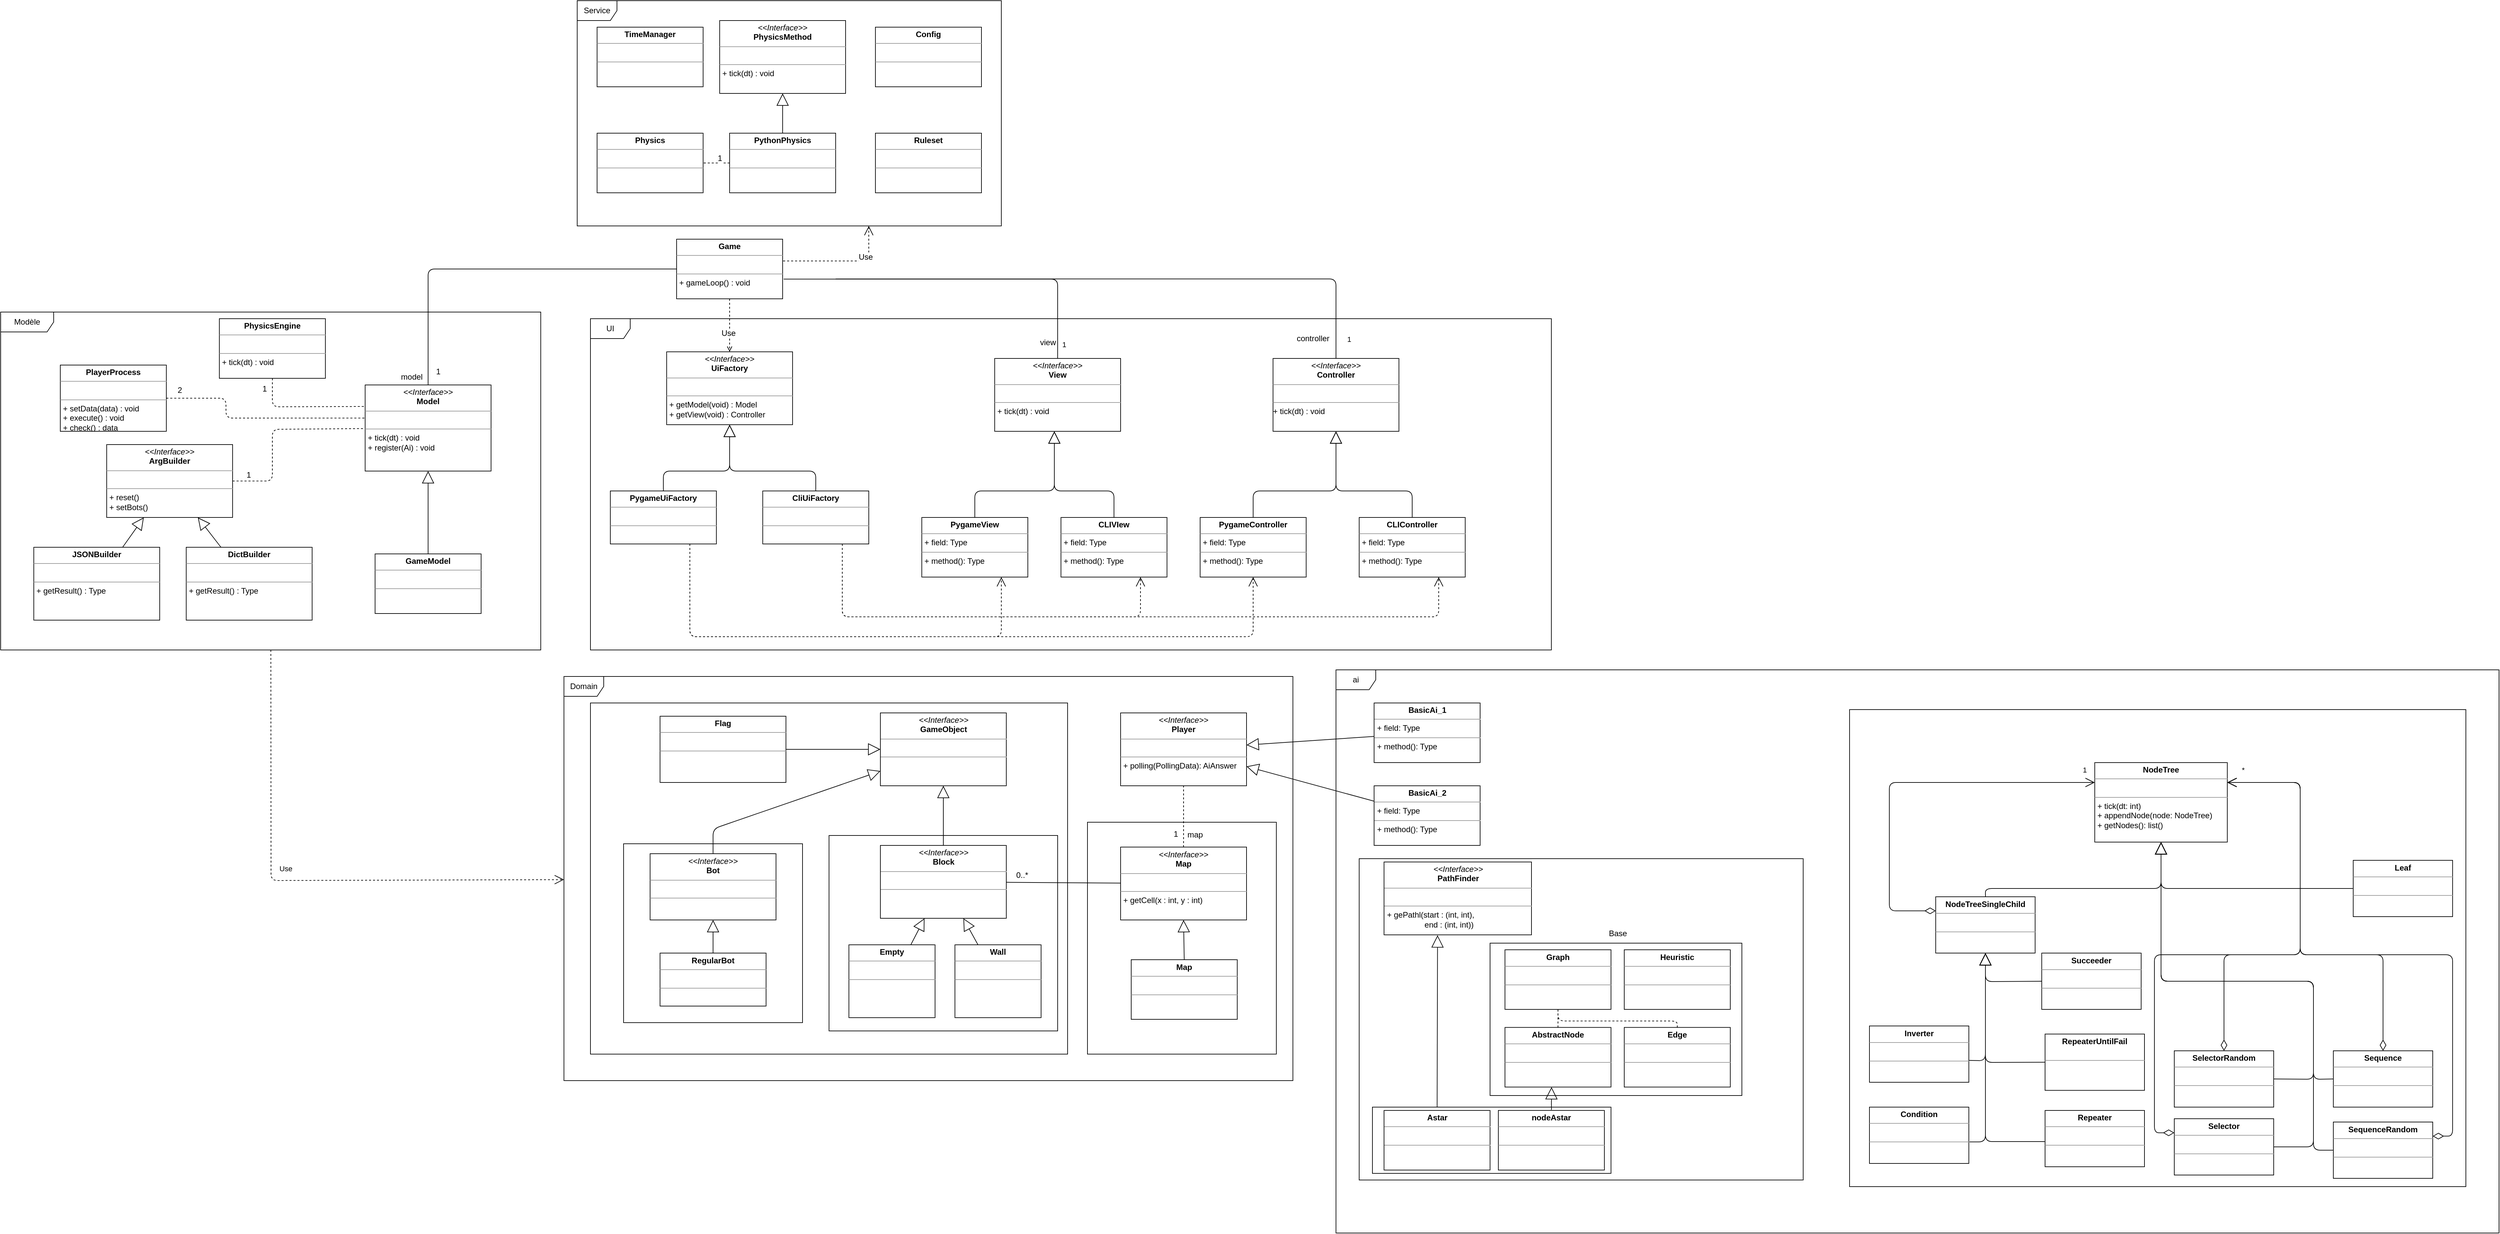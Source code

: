 <mxfile version="12.9.6" type="device"><diagram id="GTWlRtVyHG5xA8RdEonf" name="Page-1"><mxGraphModel dx="3805" dy="2870" grid="1" gridSize="10" guides="1" tooltips="1" connect="1" arrows="1" fold="1" page="1" pageScale="1" pageWidth="850" pageHeight="1100" math="0" shadow="0"><root><mxCell id="0"/><mxCell id="1" parent="0"/><mxCell id="Goub9ipSqozXU2Ufp98u-20" value="Domain" style="shape=umlFrame;whiteSpace=wrap;html=1;" parent="1" vertex="1"><mxGeometry x="70" y="640" width="1100" height="610" as="geometry"/></mxCell><mxCell id="wogvUE12XwThNE4IsnzU-2" value="" style="rounded=0;whiteSpace=wrap;html=1;" parent="1" vertex="1"><mxGeometry x="110" y="680" width="720" height="530" as="geometry"/></mxCell><mxCell id="Goub9ipSqozXU2Ufp98u-24" value="ai" style="shape=umlFrame;whiteSpace=wrap;html=1;" parent="1" vertex="1"><mxGeometry x="1235" y="630" width="1755" height="850" as="geometry"/></mxCell><mxCell id="fxjIqu6kmUuZgSZGhV_6-8" value="" style="rounded=0;whiteSpace=wrap;html=1;" parent="1" vertex="1"><mxGeometry x="860" y="860" width="285" height="350" as="geometry"/></mxCell><mxCell id="fxjIqu6kmUuZgSZGhV_6-12" value="" style="rounded=0;whiteSpace=wrap;html=1;" parent="1" vertex="1"><mxGeometry x="470" y="880" width="345" height="295" as="geometry"/></mxCell><mxCell id="Goub9ipSqozXU2Ufp98u-25" value="Modèle" style="shape=umlFrame;whiteSpace=wrap;html=1;width=80;height=30;" parent="1" vertex="1"><mxGeometry x="-780" y="90" width="815" height="510" as="geometry"/></mxCell><mxCell id="fxjIqu6kmUuZgSZGhV_6-5" value="" style="whiteSpace=wrap;html=1;aspect=fixed;" parent="1" vertex="1"><mxGeometry x="160" y="892.5" width="270" height="270" as="geometry"/></mxCell><mxCell id="Goub9ipSqozXU2Ufp98u-26" value="UI" style="shape=umlFrame;whiteSpace=wrap;html=1;" parent="1" vertex="1"><mxGeometry x="110" y="100" width="1450" height="500" as="geometry"/></mxCell><mxCell id="UVpy7ZUkzv5GiSjemoGf-4" value="&lt;p style=&quot;margin: 0px ; margin-top: 4px ; text-align: center&quot;&gt;&lt;i&gt;&amp;lt;&amp;lt;Interface&amp;gt;&amp;gt;&lt;/i&gt;&lt;br&gt;&lt;b&gt;Model&lt;/b&gt;&lt;br&gt;&lt;/p&gt;&lt;hr size=&quot;1&quot;&gt;&lt;p style=&quot;margin: 0px ; margin-left: 4px&quot;&gt;&lt;br&gt;&lt;/p&gt;&lt;hr size=&quot;1&quot;&gt;&lt;p style=&quot;margin: 0px ; margin-left: 4px&quot;&gt;+ tick(dt) : void&lt;/p&gt;&lt;p style=&quot;margin: 0px ; margin-left: 4px&quot;&gt;+ register(Ai) : void&lt;br&gt;&lt;/p&gt;" style="verticalAlign=top;align=left;overflow=fill;fontSize=12;fontFamily=Helvetica;html=1;" parent="1" vertex="1"><mxGeometry x="-230" y="200" width="190" height="130" as="geometry"/></mxCell><mxCell id="UVpy7ZUkzv5GiSjemoGf-5" value="&lt;p style=&quot;margin: 0px ; margin-top: 4px ; text-align: center&quot;&gt;&lt;i&gt;&amp;lt;&amp;lt;Interface&amp;gt;&amp;gt;&lt;/i&gt;&lt;br&gt;&lt;b&gt;Player&lt;/b&gt;&lt;/p&gt;&lt;hr size=&quot;1&quot;&gt;&lt;p style=&quot;margin: 0px ; margin-left: 4px&quot;&gt;&lt;br&gt;&lt;/p&gt;&lt;hr size=&quot;1&quot;&gt;&lt;p style=&quot;margin: 0px ; margin-left: 4px&quot;&gt;+ polling(PollingData): AiAnswer&lt;br&gt;&lt;br&gt;&lt;/p&gt;" style="verticalAlign=top;align=left;overflow=fill;fontSize=12;fontFamily=Helvetica;html=1;" parent="1" vertex="1"><mxGeometry x="910" y="695" width="190" height="110" as="geometry"/></mxCell><mxCell id="UVpy7ZUkzv5GiSjemoGf-6" value="&lt;p style=&quot;margin: 0px ; margin-top: 4px ; text-align: center&quot;&gt;&lt;i&gt;&amp;lt;&amp;lt;Interface&amp;gt;&amp;gt;&lt;/i&gt;&lt;br&gt;&lt;b&gt;View&lt;/b&gt;&lt;/p&gt;&lt;hr size=&quot;1&quot;&gt;&lt;p style=&quot;margin: 0px ; margin-left: 4px&quot;&gt;&lt;br&gt;&lt;/p&gt;&lt;hr size=&quot;1&quot;&gt;&lt;p style=&quot;margin: 0px ; margin-left: 4px&quot;&gt;+ tick(dt) : void&lt;br&gt;&lt;/p&gt;" style="verticalAlign=top;align=left;overflow=fill;fontSize=12;fontFamily=Helvetica;html=1;" parent="1" vertex="1"><mxGeometry x="720" y="160" width="190" height="110" as="geometry"/></mxCell><mxCell id="UVpy7ZUkzv5GiSjemoGf-7" value="&lt;p style=&quot;margin: 0px ; margin-top: 4px ; text-align: center&quot;&gt;&lt;i&gt;&amp;lt;&amp;lt;Interface&amp;gt;&amp;gt;&lt;/i&gt;&lt;br&gt;&lt;b&gt;Bot&lt;/b&gt;&lt;/p&gt;&lt;hr size=&quot;1&quot;&gt;&lt;br&gt;&lt;hr size=&quot;1&quot;&gt;&lt;p style=&quot;margin: 0px ; margin-left: 4px&quot;&gt;&lt;br&gt;&lt;/p&gt;" style="verticalAlign=top;align=left;overflow=fill;fontSize=12;fontFamily=Helvetica;html=1;" parent="1" vertex="1"><mxGeometry x="200" y="907.5" width="190" height="100" as="geometry"/></mxCell><mxCell id="UVpy7ZUkzv5GiSjemoGf-12" value="&lt;p style=&quot;margin: 0px ; margin-top: 4px ; text-align: center&quot;&gt;&lt;b&gt;Game&lt;/b&gt;&lt;/p&gt;&lt;hr size=&quot;1&quot;&gt;&lt;p style=&quot;margin: 0px ; margin-left: 4px&quot;&gt;&lt;br&gt;&lt;/p&gt;&lt;hr size=&quot;1&quot;&gt;&lt;p style=&quot;margin: 0px ; margin-left: 4px&quot;&gt;+ gameLoop() : void&lt;br&gt;&lt;/p&gt;" style="verticalAlign=top;align=left;overflow=fill;fontSize=12;fontFamily=Helvetica;html=1;" parent="1" vertex="1"><mxGeometry x="240" y="-20" width="160" height="90" as="geometry"/></mxCell><mxCell id="UVpy7ZUkzv5GiSjemoGf-14" value="&lt;p style=&quot;margin: 0px ; margin-top: 4px ; text-align: center&quot;&gt;&lt;i&gt;&amp;lt;&amp;lt;Interface&amp;gt;&amp;gt;&lt;/i&gt;&lt;br&gt;&lt;b&gt;Map&lt;/b&gt;&lt;/p&gt;&lt;hr size=&quot;1&quot;&gt;&lt;p style=&quot;margin: 0px ; margin-left: 4px&quot;&gt;&lt;br&gt;&lt;/p&gt;&lt;hr size=&quot;1&quot;&gt;&lt;p style=&quot;margin: 0px ; margin-left: 4px&quot;&gt;+ getCell(x : int, y : int)&lt;br&gt;&lt;/p&gt;" style="verticalAlign=top;align=left;overflow=fill;fontSize=12;fontFamily=Helvetica;html=1;" parent="1" vertex="1"><mxGeometry x="910" y="897.5" width="190" height="110" as="geometry"/></mxCell><mxCell id="UVpy7ZUkzv5GiSjemoGf-19" value="&lt;p style=&quot;margin: 0px ; margin-top: 4px ; text-align: center&quot;&gt;&lt;b&gt;GameModel&lt;/b&gt;&lt;br&gt;&lt;/p&gt;&lt;hr size=&quot;1&quot;&gt;&lt;p style=&quot;margin: 0px ; margin-left: 4px&quot;&gt;&lt;br&gt;&lt;/p&gt;&lt;hr size=&quot;1&quot;&gt;&lt;p style=&quot;margin: 0px ; margin-left: 4px&quot;&gt;&lt;br&gt;&lt;/p&gt;" style="verticalAlign=top;align=left;overflow=fill;fontSize=12;fontFamily=Helvetica;html=1;" parent="1" vertex="1"><mxGeometry x="-215" y="455" width="160" height="90" as="geometry"/></mxCell><mxCell id="UVpy7ZUkzv5GiSjemoGf-23" value="&lt;p style=&quot;margin: 0px ; margin-top: 4px ; text-align: center&quot;&gt;&lt;b&gt;PygameView&lt;/b&gt;&lt;br&gt;&lt;/p&gt;&lt;hr size=&quot;1&quot;&gt;&lt;p style=&quot;margin: 0px ; margin-left: 4px&quot;&gt;+ field: Type&lt;/p&gt;&lt;hr size=&quot;1&quot;&gt;&lt;p style=&quot;margin: 0px ; margin-left: 4px&quot;&gt;+ method(): Type&lt;/p&gt;" style="verticalAlign=top;align=left;overflow=fill;fontSize=12;fontFamily=Helvetica;html=1;" parent="1" vertex="1"><mxGeometry x="610" y="400" width="160" height="90" as="geometry"/></mxCell><mxCell id="UVpy7ZUkzv5GiSjemoGf-25" value="" style="endArrow=block;endSize=16;endFill=0;html=1;exitX=0.5;exitY=0;exitDx=0;exitDy=0;" parent="1" source="UVpy7ZUkzv5GiSjemoGf-23" edge="1"><mxGeometry x="-0.101" y="40" width="160" relative="1" as="geometry"><mxPoint x="-350" y="890" as="sourcePoint"/><mxPoint x="810" y="270" as="targetPoint"/><mxPoint y="1" as="offset"/><Array as="points"><mxPoint x="690" y="360"/><mxPoint x="810" y="360"/></Array></mxGeometry></mxCell><mxCell id="UVpy7ZUkzv5GiSjemoGf-26" value="" style="endArrow=block;endSize=16;endFill=0;html=1;entryX=0.5;entryY=1;entryDx=0;entryDy=0;exitX=0.5;exitY=0;exitDx=0;exitDy=0;" parent="1" source="UVpy7ZUkzv5GiSjemoGf-19" target="UVpy7ZUkzv5GiSjemoGf-4" edge="1"><mxGeometry x="-0.101" y="40" width="160" relative="1" as="geometry"><mxPoint x="-160.0" y="730" as="sourcePoint"/><mxPoint x="-125.0" y="560" as="targetPoint"/><Array as="points"/><mxPoint y="1" as="offset"/></mxGeometry></mxCell><mxCell id="UVpy7ZUkzv5GiSjemoGf-27" value="&lt;p style=&quot;margin: 0px ; margin-top: 4px ; text-align: center&quot;&gt;&lt;i&gt;&amp;lt;&amp;lt;Interface&amp;gt;&amp;gt;&lt;/i&gt;&lt;br&gt;&lt;b&gt;Controller&lt;/b&gt;&lt;/p&gt;&lt;hr size=&quot;1&quot;&gt;&lt;br&gt;&lt;hr size=&quot;1&quot;&gt;+ tick(dt) : void" style="verticalAlign=top;align=left;overflow=fill;fontSize=12;fontFamily=Helvetica;html=1;" parent="1" vertex="1"><mxGeometry x="1140" y="160" width="190" height="110" as="geometry"/></mxCell><mxCell id="UVpy7ZUkzv5GiSjemoGf-28" value="&lt;p style=&quot;margin: 0px ; margin-top: 4px ; text-align: center&quot;&gt;&lt;b&gt;PygameController&lt;/b&gt;&lt;br&gt;&lt;/p&gt;&lt;hr size=&quot;1&quot;&gt;&lt;p style=&quot;margin: 0px ; margin-left: 4px&quot;&gt;+ field: Type&lt;/p&gt;&lt;hr size=&quot;1&quot;&gt;&lt;p style=&quot;margin: 0px ; margin-left: 4px&quot;&gt;+ method(): Type&lt;/p&gt;" style="verticalAlign=top;align=left;overflow=fill;fontSize=12;fontFamily=Helvetica;html=1;" parent="1" vertex="1"><mxGeometry x="1030" y="400" width="160" height="90" as="geometry"/></mxCell><mxCell id="UVpy7ZUkzv5GiSjemoGf-29" value="" style="endArrow=block;endSize=16;endFill=0;html=1;entryX=0.5;entryY=1;entryDx=0;entryDy=0;exitX=0.5;exitY=0;exitDx=0;exitDy=0;" parent="1" source="UVpy7ZUkzv5GiSjemoGf-28" target="UVpy7ZUkzv5GiSjemoGf-27" edge="1"><mxGeometry x="-0.101" y="40" width="160" relative="1" as="geometry"><mxPoint x="200.0" y="720" as="sourcePoint"/><mxPoint x="235.0" y="550" as="targetPoint"/><mxPoint y="1" as="offset"/><Array as="points"><mxPoint x="1110" y="360"/><mxPoint x="1235" y="360"/></Array></mxGeometry></mxCell><mxCell id="UVpy7ZUkzv5GiSjemoGf-36" value="&lt;p style=&quot;margin: 0px ; margin-top: 4px ; text-align: center&quot;&gt;&lt;b&gt;BasicAi_1&lt;/b&gt;&lt;/p&gt;&lt;hr size=&quot;1&quot;&gt;&lt;p style=&quot;margin: 0px ; margin-left: 4px&quot;&gt;+ field: Type&lt;/p&gt;&lt;hr size=&quot;1&quot;&gt;&lt;p style=&quot;margin: 0px ; margin-left: 4px&quot;&gt;+ method(): Type&lt;/p&gt;" style="verticalAlign=top;align=left;overflow=fill;fontSize=12;fontFamily=Helvetica;html=1;" parent="1" vertex="1"><mxGeometry x="1292.5" y="680" width="160" height="90" as="geometry"/></mxCell><mxCell id="UVpy7ZUkzv5GiSjemoGf-37" value="&lt;p style=&quot;margin: 0px ; margin-top: 4px ; text-align: center&quot;&gt;&lt;b&gt;BasicAi_2&lt;/b&gt;&lt;/p&gt;&lt;hr size=&quot;1&quot;&gt;&lt;p style=&quot;margin: 0px ; margin-left: 4px&quot;&gt;+ field: Type&lt;/p&gt;&lt;hr size=&quot;1&quot;&gt;&lt;p style=&quot;margin: 0px ; margin-left: 4px&quot;&gt;+ method(): Type&lt;/p&gt;" style="verticalAlign=top;align=left;overflow=fill;fontSize=12;fontFamily=Helvetica;html=1;" parent="1" vertex="1"><mxGeometry x="1292.5" y="805" width="160" height="90" as="geometry"/></mxCell><mxCell id="UVpy7ZUkzv5GiSjemoGf-38" value="" style="endArrow=block;endSize=16;endFill=0;html=1;" parent="1" source="UVpy7ZUkzv5GiSjemoGf-36" target="UVpy7ZUkzv5GiSjemoGf-5" edge="1"><mxGeometry y="-51" width="160" relative="1" as="geometry"><mxPoint x="1340" y="-205" as="sourcePoint"/><mxPoint x="1655" y="715" as="targetPoint"/><Array as="points"/><mxPoint x="-10" y="-1" as="offset"/></mxGeometry></mxCell><mxCell id="Goub9ipSqozXU2Ufp98u-2" value="&lt;p style=&quot;margin: 0px ; margin-top: 4px ; text-align: center&quot;&gt;&lt;b&gt;RegularBot&lt;/b&gt;&lt;br&gt;&lt;/p&gt;&lt;hr size=&quot;1&quot;&gt;&lt;br&gt;&lt;hr size=&quot;1&quot;&gt;&lt;p style=&quot;margin: 0px ; margin-left: 4px&quot;&gt;&lt;br&gt;&lt;/p&gt;" style="verticalAlign=top;align=left;overflow=fill;fontSize=12;fontFamily=Helvetica;html=1;" parent="1" vertex="1"><mxGeometry x="215" y="1057.5" width="160" height="80" as="geometry"/></mxCell><mxCell id="Goub9ipSqozXU2Ufp98u-4" value="&lt;p style=&quot;margin: 0px ; margin-top: 4px ; text-align: center&quot;&gt;&lt;b&gt;Map&lt;/b&gt;&lt;br&gt;&lt;/p&gt;&lt;hr size=&quot;1&quot;&gt;&lt;p style=&quot;margin: 0px ; margin-left: 4px&quot;&gt;&lt;br&gt;&lt;/p&gt;&lt;hr size=&quot;1&quot;&gt;&lt;p style=&quot;margin: 0px ; margin-left: 4px&quot;&gt;&lt;br&gt;&lt;/p&gt;" style="verticalAlign=top;align=left;overflow=fill;fontSize=12;fontFamily=Helvetica;html=1;" parent="1" vertex="1"><mxGeometry x="926" y="1067.5" width="160" height="90" as="geometry"/></mxCell><mxCell id="Goub9ipSqozXU2Ufp98u-5" value="" style="endArrow=block;endSize=16;endFill=0;html=1;entryX=0.5;entryY=1;entryDx=0;entryDy=0;exitX=0.5;exitY=0;exitDx=0;exitDy=0;" parent="1" source="Goub9ipSqozXU2Ufp98u-2" target="UVpy7ZUkzv5GiSjemoGf-7" edge="1"><mxGeometry x="-0.101" y="40" width="160" relative="1" as="geometry"><mxPoint x="350.0" y="485" as="sourcePoint"/><mxPoint x="395.0" y="315" as="targetPoint"/><Array as="points"/><mxPoint y="1" as="offset"/></mxGeometry></mxCell><mxCell id="Goub9ipSqozXU2Ufp98u-6" value="" style="endArrow=block;endSize=16;endFill=0;html=1;entryX=0.5;entryY=1;entryDx=0;entryDy=0;exitX=0.5;exitY=0;exitDx=0;exitDy=0;" parent="1" source="Goub9ipSqozXU2Ufp98u-4" target="UVpy7ZUkzv5GiSjemoGf-14" edge="1"><mxGeometry x="-0.101" y="40" width="160" relative="1" as="geometry"><mxPoint x="-275.59" y="500" as="sourcePoint"/><mxPoint x="-275.59" y="430" as="targetPoint"/><mxPoint y="1" as="offset"/></mxGeometry></mxCell><mxCell id="Goub9ipSqozXU2Ufp98u-10" value="" style="endArrow=block;endSize=16;endFill=0;html=1;" parent="1" source="UVpy7ZUkzv5GiSjemoGf-37" target="UVpy7ZUkzv5GiSjemoGf-5" edge="1"><mxGeometry y="-51" width="160" relative="1" as="geometry"><mxPoint x="-70" y="575" as="sourcePoint"/><mxPoint x="1655" y="715" as="targetPoint"/><Array as="points"/><mxPoint x="-10" y="-1" as="offset"/></mxGeometry></mxCell><mxCell id="Goub9ipSqozXU2Ufp98u-17" value="1" style="endArrow=none;html=1;endSize=12;startArrow=none;startSize=14;startFill=0;edgeStyle=orthogonalEdgeStyle;align=left;verticalAlign=bottom;entryX=0.5;entryY=0;entryDx=0;entryDy=0;endFill=0;exitX=1.01;exitY=0.669;exitDx=0;exitDy=0;exitPerimeter=0;" parent="1" source="UVpy7ZUkzv5GiSjemoGf-12" target="UVpy7ZUkzv5GiSjemoGf-6" edge="1"><mxGeometry x="0.956" y="5" relative="1" as="geometry"><mxPoint x="480" y="60" as="sourcePoint"/><mxPoint x="130" y="150" as="targetPoint"/><mxPoint as="offset"/><Array as="points"><mxPoint x="815" y="40"/></Array></mxGeometry></mxCell><mxCell id="fxjIqu6kmUuZgSZGhV_6-23" value="view" style="text;html=1;resizable=0;points=[];align=center;verticalAlign=middle;labelBackgroundColor=#ffffff;" parent="Goub9ipSqozXU2Ufp98u-17" vertex="1" connectable="0"><mxGeometry x="0.86" relative="1" as="geometry"><mxPoint x="-15" y="12.5" as="offset"/></mxGeometry></mxCell><mxCell id="Goub9ipSqozXU2Ufp98u-18" value="1" style="endArrow=none;html=1;endSize=12;startArrow=none;startSize=14;startFill=0;edgeStyle=orthogonalEdgeStyle;align=left;verticalAlign=bottom;entryX=0.5;entryY=0;entryDx=0;entryDy=0;endFill=0;" parent="1" target="UVpy7ZUkzv5GiSjemoGf-27" edge="1"><mxGeometry x="0.954" y="15" relative="1" as="geometry"><mxPoint x="480" y="40" as="sourcePoint"/><mxPoint x="670" y="30" as="targetPoint"/><mxPoint as="offset"/><Array as="points"><mxPoint x="480" y="40"/><mxPoint x="1235" y="40"/></Array></mxGeometry></mxCell><mxCell id="fxjIqu6kmUuZgSZGhV_6-22" value="controller" style="text;html=1;resizable=0;points=[];align=center;verticalAlign=middle;labelBackgroundColor=#ffffff;" parent="Goub9ipSqozXU2Ufp98u-18" vertex="1" connectable="0"><mxGeometry x="0.907" y="-3" relative="1" as="geometry"><mxPoint x="-32" y="10.5" as="offset"/></mxGeometry></mxCell><mxCell id="npWEefsQurJ1BBqzoIfI-1" value="&lt;p style=&quot;margin: 0px ; margin-top: 4px ; text-align: center&quot;&gt;&lt;b&gt;CLIController&lt;/b&gt;&lt;br&gt;&lt;/p&gt;&lt;hr size=&quot;1&quot;&gt;&lt;p style=&quot;margin: 0px ; margin-left: 4px&quot;&gt;+ field: Type&lt;/p&gt;&lt;hr size=&quot;1&quot;&gt;&lt;p style=&quot;margin: 0px ; margin-left: 4px&quot;&gt;+ method(): Type&lt;/p&gt;" style="verticalAlign=top;align=left;overflow=fill;fontSize=12;fontFamily=Helvetica;html=1;" parent="1" vertex="1"><mxGeometry x="1270" y="400" width="160" height="90" as="geometry"/></mxCell><mxCell id="npWEefsQurJ1BBqzoIfI-2" value="&lt;p style=&quot;margin: 0px ; margin-top: 4px ; text-align: center&quot;&gt;&lt;b&gt;CLIVIew&lt;/b&gt;&lt;/p&gt;&lt;hr size=&quot;1&quot;&gt;&lt;p style=&quot;margin: 0px ; margin-left: 4px&quot;&gt;+ field: Type&lt;/p&gt;&lt;hr size=&quot;1&quot;&gt;&lt;p style=&quot;margin: 0px ; margin-left: 4px&quot;&gt;+ method(): Type&lt;/p&gt;" style="verticalAlign=top;align=left;overflow=fill;fontSize=12;fontFamily=Helvetica;html=1;" parent="1" vertex="1"><mxGeometry x="820" y="400" width="160" height="90" as="geometry"/></mxCell><mxCell id="npWEefsQurJ1BBqzoIfI-3" value="" style="endArrow=block;endSize=16;endFill=0;html=1;exitX=0.5;exitY=0;exitDx=0;exitDy=0;" parent="1" source="npWEefsQurJ1BBqzoIfI-1" edge="1"><mxGeometry x="-0.101" y="40" width="160" relative="1" as="geometry"><mxPoint x="1370" y="410" as="sourcePoint"/><mxPoint x="1235" y="270" as="targetPoint"/><mxPoint y="1" as="offset"/><Array as="points"><mxPoint x="1350" y="360"/><mxPoint x="1235" y="360"/></Array></mxGeometry></mxCell><mxCell id="npWEefsQurJ1BBqzoIfI-4" value="" style="endArrow=block;endSize=16;endFill=0;html=1;exitX=0.5;exitY=0;exitDx=0;exitDy=0;" parent="1" source="npWEefsQurJ1BBqzoIfI-2" edge="1"><mxGeometry x="-0.101" y="40" width="160" relative="1" as="geometry"><mxPoint x="660" y="410" as="sourcePoint"/><mxPoint x="810" y="270" as="targetPoint"/><mxPoint y="1" as="offset"/><Array as="points"><mxPoint x="900" y="360"/><mxPoint x="810" y="360"/></Array></mxGeometry></mxCell><mxCell id="npWEefsQurJ1BBqzoIfI-5" value="&lt;p style=&quot;margin: 0px ; margin-top: 4px ; text-align: center&quot;&gt;&lt;i&gt;&amp;lt;&amp;lt;Interface&amp;gt;&amp;gt;&lt;/i&gt;&lt;br&gt;&lt;b&gt;UiFactory&lt;/b&gt;&lt;/p&gt;&lt;hr size=&quot;1&quot;&gt;&lt;p style=&quot;margin: 0px ; margin-left: 4px&quot;&gt;&lt;br&gt;&lt;/p&gt;&lt;hr size=&quot;1&quot;&gt;&lt;p style=&quot;margin: 0px ; margin-left: 4px&quot;&gt;+ getModel(void) : Model&lt;br&gt;&lt;/p&gt;&lt;p style=&quot;margin: 0px ; margin-left: 4px&quot;&gt;+ getView(void) : Controller&lt;/p&gt;" style="verticalAlign=top;align=left;overflow=fill;fontSize=12;fontFamily=Helvetica;html=1;" parent="1" vertex="1"><mxGeometry x="225" y="150" width="190" height="110" as="geometry"/></mxCell><mxCell id="npWEefsQurJ1BBqzoIfI-6" value="&lt;p style=&quot;margin: 0px ; margin-top: 4px ; text-align: center&quot;&gt;&lt;b&gt;PygameUiFactory&lt;/b&gt;&lt;br&gt;&lt;/p&gt;&lt;hr size=&quot;1&quot;&gt;&lt;p style=&quot;margin: 0px ; margin-left: 4px&quot;&gt;&lt;br&gt;&lt;/p&gt;&lt;hr size=&quot;1&quot;&gt;&lt;p style=&quot;margin: 0px ; margin-left: 4px&quot;&gt;&lt;br&gt;&lt;/p&gt;" style="verticalAlign=top;align=left;overflow=fill;fontSize=12;fontFamily=Helvetica;html=1;" parent="1" vertex="1"><mxGeometry x="140" y="360" width="160" height="80" as="geometry"/></mxCell><mxCell id="npWEefsQurJ1BBqzoIfI-7" value="&lt;p style=&quot;margin: 0px ; margin-top: 4px ; text-align: center&quot;&gt;&lt;b&gt;CliUiFactory&lt;/b&gt;&lt;br&gt;&lt;/p&gt;&lt;hr size=&quot;1&quot;&gt;&lt;p style=&quot;margin: 0px ; margin-left: 4px&quot;&gt;&lt;br&gt;&lt;/p&gt;&lt;hr size=&quot;1&quot;&gt;&lt;p style=&quot;margin: 0px ; margin-left: 4px&quot;&gt;&lt;br&gt;&lt;/p&gt;" style="verticalAlign=top;align=left;overflow=fill;fontSize=12;fontFamily=Helvetica;html=1;" parent="1" vertex="1"><mxGeometry x="370" y="360" width="160" height="80" as="geometry"/></mxCell><mxCell id="npWEefsQurJ1BBqzoIfI-8" value="" style="endArrow=block;endSize=16;endFill=0;html=1;entryX=0.5;entryY=1;entryDx=0;entryDy=0;" parent="1" target="npWEefsQurJ1BBqzoIfI-5" edge="1"><mxGeometry x="-0.101" y="40" width="160" relative="1" as="geometry"><mxPoint x="220" y="360" as="sourcePoint"/><mxPoint x="340" y="400" as="targetPoint"/><mxPoint y="1" as="offset"/><Array as="points"><mxPoint x="220" y="330"/><mxPoint x="320" y="330"/></Array></mxGeometry></mxCell><mxCell id="npWEefsQurJ1BBqzoIfI-9" value="" style="endArrow=block;endSize=16;endFill=0;html=1;exitX=0.5;exitY=0;exitDx=0;exitDy=0;" parent="1" source="npWEefsQurJ1BBqzoIfI-7" edge="1"><mxGeometry x="-0.101" y="40" width="160" relative="1" as="geometry"><mxPoint x="230" y="370" as="sourcePoint"/><mxPoint x="320" y="260" as="targetPoint"/><mxPoint y="1" as="offset"/><Array as="points"><mxPoint x="450" y="330"/><mxPoint x="320" y="330"/></Array></mxGeometry></mxCell><mxCell id="npWEefsQurJ1BBqzoIfI-10" value="" style="endArrow=open;endSize=12;dashed=1;html=1;exitX=0.75;exitY=1;exitDx=0;exitDy=0;entryX=0.75;entryY=1;entryDx=0;entryDy=0;" parent="1" source="npWEefsQurJ1BBqzoIfI-6" target="UVpy7ZUkzv5GiSjemoGf-23" edge="1"><mxGeometry y="59" width="160" relative="1" as="geometry"><mxPoint x="320" y="490" as="sourcePoint"/><mxPoint x="480" y="490" as="targetPoint"/><Array as="points"><mxPoint x="260" y="580"/><mxPoint x="730" y="580"/></Array><mxPoint as="offset"/></mxGeometry></mxCell><mxCell id="npWEefsQurJ1BBqzoIfI-11" value="" style="endArrow=open;endSize=12;dashed=1;html=1;entryX=0.5;entryY=1;entryDx=0;entryDy=0;" parent="1" target="UVpy7ZUkzv5GiSjemoGf-28" edge="1"><mxGeometry y="59" width="160" relative="1" as="geometry"><mxPoint x="260" y="440" as="sourcePoint"/><mxPoint x="740" y="500" as="targetPoint"/><Array as="points"><mxPoint x="260" y="580"/><mxPoint x="1110" y="580"/></Array><mxPoint as="offset"/></mxGeometry></mxCell><mxCell id="npWEefsQurJ1BBqzoIfI-12" value="" style="endArrow=open;endSize=12;dashed=1;html=1;entryX=0.75;entryY=1;entryDx=0;entryDy=0;exitX=0.75;exitY=1;exitDx=0;exitDy=0;" parent="1" source="npWEefsQurJ1BBqzoIfI-7" target="npWEefsQurJ1BBqzoIfI-2" edge="1"><mxGeometry y="59" width="160" relative="1" as="geometry"><mxPoint x="410" y="485" as="sourcePoint"/><mxPoint x="1220" y="535" as="targetPoint"/><Array as="points"><mxPoint x="490" y="550"/><mxPoint x="940" y="550"/></Array><mxPoint as="offset"/></mxGeometry></mxCell><mxCell id="npWEefsQurJ1BBqzoIfI-13" value="" style="endArrow=open;endSize=12;dashed=1;html=1;entryX=0.75;entryY=1;entryDx=0;entryDy=0;" parent="1" target="npWEefsQurJ1BBqzoIfI-1" edge="1"><mxGeometry y="59" width="160" relative="1" as="geometry"><mxPoint x="490" y="440" as="sourcePoint"/><mxPoint x="950" y="500" as="targetPoint"/><Array as="points"><mxPoint x="490" y="550"/><mxPoint x="1390" y="550"/></Array><mxPoint as="offset"/></mxGeometry></mxCell><mxCell id="npWEefsQurJ1BBqzoIfI-15" value="Service" style="shape=umlFrame;whiteSpace=wrap;html=1;" parent="1" vertex="1"><mxGeometry x="90" y="-380" width="640" height="340" as="geometry"/></mxCell><mxCell id="npWEefsQurJ1BBqzoIfI-16" value="&lt;p style=&quot;margin: 0px ; margin-top: 4px ; text-align: center&quot;&gt;&lt;b&gt;Config&lt;/b&gt;&lt;/p&gt;&lt;hr size=&quot;1&quot;&gt;&lt;p style=&quot;margin: 0px ; margin-left: 4px&quot;&gt;&lt;br&gt;&lt;/p&gt;&lt;hr size=&quot;1&quot;&gt;&lt;p style=&quot;margin: 0px ; margin-left: 4px&quot;&gt;&lt;br&gt;&lt;/p&gt;" style="verticalAlign=top;align=left;overflow=fill;fontSize=12;fontFamily=Helvetica;html=1;" parent="1" vertex="1"><mxGeometry x="540" y="-340" width="160" height="90" as="geometry"/></mxCell><mxCell id="npWEefsQurJ1BBqzoIfI-17" value="&lt;p style=&quot;margin: 0px ; margin-top: 4px ; text-align: center&quot;&gt;&lt;b&gt;TimeManager&lt;/b&gt;&lt;/p&gt;&lt;hr size=&quot;1&quot;&gt;&lt;p style=&quot;margin: 0px ; margin-left: 4px&quot;&gt;&lt;br&gt;&lt;/p&gt;&lt;hr size=&quot;1&quot;&gt;&lt;p style=&quot;margin: 0px ; margin-left: 4px&quot;&gt;&lt;br&gt;&lt;/p&gt;" style="verticalAlign=top;align=left;overflow=fill;fontSize=12;fontFamily=Helvetica;html=1;" parent="1" vertex="1"><mxGeometry x="120" y="-340" width="160" height="90" as="geometry"/></mxCell><mxCell id="npWEefsQurJ1BBqzoIfI-19" value="&lt;br&gt;" style="endArrow=open;html=1;endSize=12;startArrow=none;startSize=14;startFill=0;edgeStyle=orthogonalEdgeStyle;align=left;verticalAlign=bottom;exitX=1.005;exitY=0.365;exitDx=0;exitDy=0;exitPerimeter=0;endFill=0;dashed=1;" parent="1" source="UVpy7ZUkzv5GiSjemoGf-12" target="npWEefsQurJ1BBqzoIfI-15" edge="1"><mxGeometry x="0.74" y="-15" relative="1" as="geometry"><mxPoint x="490" y="12.5" as="sourcePoint"/><mxPoint x="810" y="-220" as="targetPoint"/><mxPoint as="offset"/><Array as="points"><mxPoint x="530" y="13"/></Array></mxGeometry></mxCell><mxCell id="fxjIqu6kmUuZgSZGhV_6-21" value="Use" style="text;html=1;resizable=0;points=[];align=center;verticalAlign=middle;labelBackgroundColor=#ffffff;" parent="npWEefsQurJ1BBqzoIfI-19" vertex="1" connectable="0"><mxGeometry x="0.47" y="3" relative="1" as="geometry"><mxPoint x="-2.1" y="-1.56" as="offset"/></mxGeometry></mxCell><mxCell id="fxjIqu6kmUuZgSZGhV_6-2" value="&lt;p style=&quot;margin: 0px ; margin-top: 4px ; text-align: center&quot;&gt;&lt;i&gt;&amp;lt;&amp;lt;Interface&amp;gt;&amp;gt;&lt;/i&gt;&lt;br&gt;&lt;b&gt;Block&lt;/b&gt;&lt;/p&gt;&lt;hr size=&quot;1&quot;&gt;&lt;p style=&quot;margin: 0px ; margin-left: 4px&quot;&gt;&lt;br&gt;&lt;/p&gt;&lt;hr size=&quot;1&quot;&gt;&lt;p style=&quot;margin: 0px ; margin-left: 4px&quot;&gt;&lt;br&gt;&lt;br&gt;&lt;/p&gt;" style="verticalAlign=top;align=left;overflow=fill;fontSize=12;fontFamily=Helvetica;html=1;" parent="1" vertex="1"><mxGeometry x="547.5" y="895" width="190" height="110" as="geometry"/></mxCell><mxCell id="fxjIqu6kmUuZgSZGhV_6-3" value="" style="endArrow=none;html=1;" parent="1" source="UVpy7ZUkzv5GiSjemoGf-14" target="fxjIqu6kmUuZgSZGhV_6-2" edge="1"><mxGeometry width="50" height="50" relative="1" as="geometry"><mxPoint x="904" y="950" as="sourcePoint"/><mxPoint x="736" y="1045" as="targetPoint"/><Array as="points"/></mxGeometry></mxCell><mxCell id="fxjIqu6kmUuZgSZGhV_6-4" value="0..*" style="text;html=1;resizable=0;points=[];align=center;verticalAlign=middle;labelBackgroundColor=#ffffff;" parent="fxjIqu6kmUuZgSZGhV_6-3" vertex="1" connectable="0"><mxGeometry x="0.697" y="2" relative="1" as="geometry"><mxPoint x="-2.5" y="-13" as="offset"/></mxGeometry></mxCell><mxCell id="fxjIqu6kmUuZgSZGhV_6-9" value="" style="endArrow=none;html=1;dashed=1;" parent="1" source="UVpy7ZUkzv5GiSjemoGf-14" target="UVpy7ZUkzv5GiSjemoGf-5" edge="1"><mxGeometry width="50" height="50" relative="1" as="geometry"><mxPoint x="470" y="1180" as="sourcePoint"/><mxPoint x="520" y="1130" as="targetPoint"/><Array as="points"/></mxGeometry></mxCell><mxCell id="fxjIqu6kmUuZgSZGhV_6-10" value="1" style="text;html=1;resizable=0;points=[];align=center;verticalAlign=middle;labelBackgroundColor=#ffffff;" parent="fxjIqu6kmUuZgSZGhV_6-9" vertex="1" connectable="0"><mxGeometry x="-0.821" y="2" relative="1" as="geometry"><mxPoint x="-10.5" y="-11" as="offset"/></mxGeometry></mxCell><mxCell id="fxjIqu6kmUuZgSZGhV_6-20" value="map" style="text;html=1;resizable=0;points=[];align=center;verticalAlign=middle;labelBackgroundColor=#ffffff;" parent="fxjIqu6kmUuZgSZGhV_6-9" vertex="1" connectable="0"><mxGeometry x="-0.873" relative="1" as="geometry"><mxPoint x="17" y="-13" as="offset"/></mxGeometry></mxCell><mxCell id="fxjIqu6kmUuZgSZGhV_6-13" value="&lt;p style=&quot;margin: 0px ; margin-top: 4px ; text-align: center&quot;&gt;&lt;b&gt;Empty&lt;/b&gt;&lt;/p&gt;&lt;hr size=&quot;1&quot;&gt;&lt;p style=&quot;margin: 0px ; margin-left: 4px&quot;&gt;&lt;br&gt;&lt;/p&gt;&lt;hr size=&quot;1&quot;&gt;&lt;p style=&quot;margin: 0px ; margin-left: 4px&quot;&gt;&lt;br&gt;&lt;/p&gt;" style="verticalAlign=top;align=left;overflow=fill;fontSize=12;fontFamily=Helvetica;html=1;" parent="1" vertex="1"><mxGeometry x="500" y="1045" width="130" height="110" as="geometry"/></mxCell><mxCell id="fxjIqu6kmUuZgSZGhV_6-14" value="&lt;p style=&quot;margin: 0px ; margin-top: 4px ; text-align: center&quot;&gt;&lt;b&gt;Wall&lt;/b&gt;&lt;/p&gt;&lt;hr size=&quot;1&quot;&gt;&lt;p style=&quot;margin: 0px ; margin-left: 4px&quot;&gt;&lt;br&gt;&lt;/p&gt;&lt;hr size=&quot;1&quot;&gt;&lt;p style=&quot;margin: 0px ; margin-left: 4px&quot;&gt;&lt;br&gt;&lt;/p&gt;" style="verticalAlign=top;align=left;overflow=fill;fontSize=12;fontFamily=Helvetica;html=1;" parent="1" vertex="1"><mxGeometry x="660" y="1045" width="130" height="110" as="geometry"/></mxCell><mxCell id="fxjIqu6kmUuZgSZGhV_6-17" value="Use" style="endArrow=open;endSize=12;dashed=1;html=1;" parent="1" source="Goub9ipSqozXU2Ufp98u-25" target="Goub9ipSqozXU2Ufp98u-20" edge="1"><mxGeometry x="-0.165" y="22" width="160" relative="1" as="geometry"><mxPoint x="-360" y="900" as="sourcePoint"/><mxPoint x="10" y="750" as="targetPoint"/><Array as="points"><mxPoint x="-372" y="948"/></Array><mxPoint as="offset"/></mxGeometry></mxCell><mxCell id="fxjIqu6kmUuZgSZGhV_6-18" value="" style="endArrow=none;html=1;exitX=0;exitY=0.5;exitDx=0;exitDy=0;entryX=0.5;entryY=0;entryDx=0;entryDy=0;" parent="1" source="UVpy7ZUkzv5GiSjemoGf-12" target="UVpy7ZUkzv5GiSjemoGf-4" edge="1"><mxGeometry width="50" height="50" relative="1" as="geometry"><mxPoint x="65" y="50.0" as="sourcePoint"/><mxPoint x="-70" y="50.0" as="targetPoint"/><Array as="points"><mxPoint x="-135" y="25"/></Array></mxGeometry></mxCell><mxCell id="fxjIqu6kmUuZgSZGhV_6-19" value="1" style="text;html=1;resizable=0;points=[];align=center;verticalAlign=middle;labelBackgroundColor=#ffffff;" parent="fxjIqu6kmUuZgSZGhV_6-18" vertex="1" connectable="0"><mxGeometry x="0.697" y="2" relative="1" as="geometry"><mxPoint x="13" y="63" as="offset"/></mxGeometry></mxCell><mxCell id="fxjIqu6kmUuZgSZGhV_6-25" value="model" style="text;html=1;resizable=0;points=[];align=center;verticalAlign=middle;labelBackgroundColor=#ffffff;" parent="fxjIqu6kmUuZgSZGhV_6-18" vertex="1" connectable="0"><mxGeometry x="0.944" relative="1" as="geometry"><mxPoint x="-25" y="3" as="offset"/></mxGeometry></mxCell><mxCell id="fxjIqu6kmUuZgSZGhV_6-26" value="" style="endArrow=open;dashed=1;html=1;endFill=0;" parent="1" source="UVpy7ZUkzv5GiSjemoGf-12" target="npWEefsQurJ1BBqzoIfI-5" edge="1"><mxGeometry width="50" height="50" relative="1" as="geometry"><mxPoint x="490" y="210" as="sourcePoint"/><mxPoint x="540" y="160" as="targetPoint"/><Array as="points"/></mxGeometry></mxCell><mxCell id="fxjIqu6kmUuZgSZGhV_6-27" value="Use" style="text;html=1;resizable=0;points=[];align=center;verticalAlign=middle;labelBackgroundColor=#ffffff;" parent="fxjIqu6kmUuZgSZGhV_6-26" vertex="1" connectable="0"><mxGeometry x="0.071" y="-1" relative="1" as="geometry"><mxPoint x="-1" y="9" as="offset"/></mxGeometry></mxCell><mxCell id="fxjIqu6kmUuZgSZGhV_6-28" value="&lt;p style=&quot;margin: 0px ; margin-top: 4px ; text-align: center&quot;&gt;&lt;i&gt;&amp;lt;&amp;lt;Interface&amp;gt;&amp;gt;&lt;/i&gt;&lt;br&gt;&lt;b&gt;ArgBuilder&lt;/b&gt;&lt;/p&gt;&lt;hr size=&quot;1&quot;&gt;&lt;p style=&quot;margin: 0px ; margin-left: 4px&quot;&gt;&lt;br&gt;&lt;/p&gt;&lt;hr size=&quot;1&quot;&gt;&lt;p style=&quot;margin: 0px ; margin-left: 4px&quot;&gt;+ reset()&lt;br&gt;&lt;/p&gt;&lt;p style=&quot;margin: 0px ; margin-left: 4px&quot;&gt;+ setBots()&lt;/p&gt;" style="verticalAlign=top;align=left;overflow=fill;fontSize=12;fontFamily=Helvetica;html=1;" parent="1" vertex="1"><mxGeometry x="-620" y="290" width="190" height="110" as="geometry"/></mxCell><mxCell id="fxjIqu6kmUuZgSZGhV_6-29" value="&lt;p style=&quot;margin: 0px ; margin-top: 4px ; text-align: center&quot;&gt;&lt;b&gt;DictBuilder&lt;/b&gt;&lt;/p&gt;&lt;hr size=&quot;1&quot;&gt;&lt;p style=&quot;margin: 0px ; margin-left: 4px&quot;&gt;&lt;br&gt;&lt;/p&gt;&lt;hr size=&quot;1&quot;&gt;&lt;p style=&quot;margin: 0px ; margin-left: 4px&quot;&gt;+ getResult() : Type&lt;/p&gt;" style="verticalAlign=top;align=left;overflow=fill;fontSize=12;fontFamily=Helvetica;html=1;" parent="1" vertex="1"><mxGeometry x="-500" y="445" width="190" height="110" as="geometry"/></mxCell><mxCell id="fxjIqu6kmUuZgSZGhV_6-32" value="" style="endArrow=block;endSize=16;endFill=0;html=1;" parent="1" source="fxjIqu6kmUuZgSZGhV_6-29" target="fxjIqu6kmUuZgSZGhV_6-28" edge="1"><mxGeometry x="-0.101" y="40" width="160" relative="1" as="geometry"><mxPoint x="-307.5" y="705" as="sourcePoint"/><mxPoint x="-307.5" y="560" as="targetPoint"/><Array as="points"/><mxPoint y="1" as="offset"/></mxGeometry></mxCell><mxCell id="fxjIqu6kmUuZgSZGhV_6-33" value="" style="endArrow=none;html=1;dashed=1;" parent="1" source="fxjIqu6kmUuZgSZGhV_6-28" target="UVpy7ZUkzv5GiSjemoGf-4" edge="1"><mxGeometry width="50" height="50" relative="1" as="geometry"><mxPoint x="-440" y="550" as="sourcePoint"/><mxPoint x="-390" y="500" as="targetPoint"/><Array as="points"><mxPoint x="-370" y="345"/><mxPoint x="-370" y="267"/></Array></mxGeometry></mxCell><mxCell id="fxjIqu6kmUuZgSZGhV_6-34" value="1" style="text;html=1;resizable=0;points=[];align=center;verticalAlign=middle;labelBackgroundColor=#ffffff;" parent="fxjIqu6kmUuZgSZGhV_6-33" vertex="1" connectable="0"><mxGeometry x="-0.738" y="1" relative="1" as="geometry"><mxPoint x="-13" y="-8.5" as="offset"/></mxGeometry></mxCell><mxCell id="wogvUE12XwThNE4IsnzU-5" value="&lt;p style=&quot;margin: 0px ; margin-top: 4px ; text-align: center&quot;&gt;&lt;i&gt;&amp;lt;&amp;lt;Interface&amp;gt;&amp;gt;&lt;/i&gt;&lt;br&gt;&lt;b&gt;GameObject&lt;/b&gt;&lt;/p&gt;&lt;hr size=&quot;1&quot;&gt;&lt;p style=&quot;margin: 0px ; margin-left: 4px&quot;&gt;&lt;br&gt;&lt;/p&gt;&lt;hr size=&quot;1&quot;&gt;&lt;p style=&quot;margin: 0px ; margin-left: 4px&quot;&gt;&lt;br&gt;&lt;br&gt;&lt;/p&gt;" style="verticalAlign=top;align=left;overflow=fill;fontSize=12;fontFamily=Helvetica;html=1;" parent="1" vertex="1"><mxGeometry x="547.5" y="695" width="190" height="110" as="geometry"/></mxCell><mxCell id="wogvUE12XwThNE4IsnzU-6" value="" style="endArrow=block;endSize=16;endFill=0;html=1;" parent="1" source="UVpy7ZUkzv5GiSjemoGf-7" target="wogvUE12XwThNE4IsnzU-5" edge="1"><mxGeometry x="-0.101" y="40" width="160" relative="1" as="geometry"><mxPoint x="350" y="875" as="sourcePoint"/><mxPoint x="350" y="825" as="targetPoint"/><Array as="points"><mxPoint x="295" y="870"/></Array><mxPoint y="1" as="offset"/></mxGeometry></mxCell><mxCell id="wogvUE12XwThNE4IsnzU-7" value="" style="endArrow=block;endSize=16;endFill=0;html=1;" parent="1" source="fxjIqu6kmUuZgSZGhV_6-2" target="wogvUE12XwThNE4IsnzU-5" edge="1"><mxGeometry x="-0.101" y="40" width="160" relative="1" as="geometry"><mxPoint x="460" y="930" as="sourcePoint"/><mxPoint x="460" y="830" as="targetPoint"/><Array as="points"/><mxPoint y="1" as="offset"/></mxGeometry></mxCell><mxCell id="wogvUE12XwThNE4IsnzU-8" value="&lt;p style=&quot;margin: 0px ; margin-top: 4px ; text-align: center&quot;&gt;&lt;b&gt;Flag&lt;/b&gt;&lt;/p&gt;&lt;hr size=&quot;1&quot;&gt;&lt;p style=&quot;margin: 0px ; margin-left: 4px&quot;&gt;&lt;br&gt;&lt;/p&gt;&lt;hr size=&quot;1&quot;&gt;&lt;p style=&quot;margin: 0px ; margin-left: 4px&quot;&gt;&lt;br&gt;&lt;/p&gt;" style="verticalAlign=top;align=left;overflow=fill;fontSize=12;fontFamily=Helvetica;html=1;" parent="1" vertex="1"><mxGeometry x="215" y="700" width="190" height="100" as="geometry"/></mxCell><mxCell id="wogvUE12XwThNE4IsnzU-9" value="" style="endArrow=block;endSize=16;endFill=0;html=1;" parent="1" source="wogvUE12XwThNE4IsnzU-8" target="wogvUE12XwThNE4IsnzU-5" edge="1"><mxGeometry x="-0.101" y="40" width="160" relative="1" as="geometry"><mxPoint x="347.5" y="920" as="sourcePoint"/><mxPoint x="347.5" y="820" as="targetPoint"/><Array as="points"/><mxPoint y="1" as="offset"/></mxGeometry></mxCell><mxCell id="n6rF9k8Ub-fWrKY6g-Kr-1" value="&lt;p style=&quot;margin: 0px ; margin-top: 4px ; text-align: center&quot;&gt;&lt;b&gt;PythonPhysics&lt;/b&gt;&lt;/p&gt;&lt;hr size=&quot;1&quot;&gt;&lt;p style=&quot;margin: 0px ; margin-left: 4px&quot;&gt;&lt;br&gt;&lt;/p&gt;&lt;hr size=&quot;1&quot;&gt;&lt;p style=&quot;margin: 0px ; margin-left: 4px&quot;&gt;&lt;br&gt;&lt;/p&gt;" style="verticalAlign=top;align=left;overflow=fill;fontSize=12;fontFamily=Helvetica;html=1;" parent="1" vertex="1"><mxGeometry x="320" y="-180" width="160" height="90" as="geometry"/></mxCell><mxCell id="n6rF9k8Ub-fWrKY6g-Kr-3" value="&lt;p style=&quot;margin: 0px ; margin-top: 4px ; text-align: center&quot;&gt;&lt;i&gt;&amp;lt;&amp;lt;Interface&amp;gt;&amp;gt;&lt;/i&gt;&lt;br&gt;&lt;b&gt;PhysicsMethod&lt;/b&gt;&lt;/p&gt;&lt;hr size=&quot;1&quot;&gt;&lt;p style=&quot;margin: 0px ; margin-left: 4px&quot;&gt;&lt;br&gt;&lt;/p&gt;&lt;hr size=&quot;1&quot;&gt;&lt;p style=&quot;margin: 0px ; margin-left: 4px&quot;&gt;+ tick(dt) : void&lt;br&gt;&lt;/p&gt;" style="verticalAlign=top;align=left;overflow=fill;fontSize=12;fontFamily=Helvetica;html=1;" parent="1" vertex="1"><mxGeometry x="305" y="-350" width="190" height="110" as="geometry"/></mxCell><mxCell id="n6rF9k8Ub-fWrKY6g-Kr-6" value="" style="endArrow=block;endSize=16;endFill=0;html=1;entryX=0.5;entryY=1;entryDx=0;entryDy=0;" parent="1" source="n6rF9k8Ub-fWrKY6g-Kr-1" edge="1"><mxGeometry x="-0.101" y="40" width="160" relative="1" as="geometry"><mxPoint x="401.0" y="-180" as="sourcePoint"/><mxPoint x="400" y="-240" as="targetPoint"/><mxPoint y="1" as="offset"/></mxGeometry></mxCell><mxCell id="n6rF9k8Ub-fWrKY6g-Kr-7" value="&lt;p style=&quot;margin: 0px ; margin-top: 4px ; text-align: center&quot;&gt;&lt;b&gt;Physics&lt;/b&gt;&lt;/p&gt;&lt;hr size=&quot;1&quot;&gt;&lt;p style=&quot;margin: 0px ; margin-left: 4px&quot;&gt;&lt;br&gt;&lt;/p&gt;&lt;hr size=&quot;1&quot;&gt;&lt;p style=&quot;margin: 0px ; margin-left: 4px&quot;&gt;&lt;br&gt;&lt;/p&gt;" style="verticalAlign=top;align=left;overflow=fill;fontSize=12;fontFamily=Helvetica;html=1;" parent="1" vertex="1"><mxGeometry x="120" y="-180" width="160" height="90" as="geometry"/></mxCell><mxCell id="mvtfAUPIXoMwH2K0zhsr-1" value="&lt;p style=&quot;margin: 0px ; margin-top: 4px ; text-align: center&quot;&gt;&lt;b&gt;JSONBuilder&lt;/b&gt;&lt;/p&gt;&lt;hr size=&quot;1&quot;&gt;&lt;p style=&quot;margin: 0px ; margin-left: 4px&quot;&gt;&lt;br&gt;&lt;/p&gt;&lt;hr size=&quot;1&quot;&gt;&lt;p style=&quot;margin: 0px ; margin-left: 4px&quot;&gt;+ getResult() : Type&lt;/p&gt;" style="verticalAlign=top;align=left;overflow=fill;fontSize=12;fontFamily=Helvetica;html=1;" parent="1" vertex="1"><mxGeometry x="-730" y="445" width="190" height="110" as="geometry"/></mxCell><mxCell id="mvtfAUPIXoMwH2K0zhsr-2" value="" style="endArrow=block;endSize=16;endFill=0;html=1;" parent="1" source="mvtfAUPIXoMwH2K0zhsr-1" target="fxjIqu6kmUuZgSZGhV_6-28" edge="1"><mxGeometry x="-0.101" y="40" width="160" relative="1" as="geometry"><mxPoint x="-630" y="311.5" as="sourcePoint"/><mxPoint x="-630" y="220" as="targetPoint"/><Array as="points"/><mxPoint y="1" as="offset"/></mxGeometry></mxCell><mxCell id="mvtfAUPIXoMwH2K0zhsr-3" value="" style="endArrow=none;html=1;dashed=1;" parent="1" source="n6rF9k8Ub-fWrKY6g-Kr-1" target="n6rF9k8Ub-fWrKY6g-Kr-7" edge="1"><mxGeometry width="50" height="50" relative="1" as="geometry"><mxPoint x="-200" y="-80" as="sourcePoint"/><mxPoint x="-10" y="-80" as="targetPoint"/></mxGeometry></mxCell><mxCell id="mvtfAUPIXoMwH2K0zhsr-4" value="1" style="text;html=1;resizable=0;points=[];align=center;verticalAlign=middle;labelBackgroundColor=#ffffff;" parent="mvtfAUPIXoMwH2K0zhsr-3" vertex="1" connectable="0"><mxGeometry x="-0.738" y="1" relative="1" as="geometry"><mxPoint x="-10" y="-8.5" as="offset"/></mxGeometry></mxCell><mxCell id="mvtfAUPIXoMwH2K0zhsr-5" value="&lt;p style=&quot;margin: 0px ; margin-top: 4px ; text-align: center&quot;&gt;&lt;b&gt;PhysicsEngine&lt;/b&gt;&lt;/p&gt;&lt;hr size=&quot;1&quot;&gt;&lt;p style=&quot;margin: 0px ; margin-left: 4px&quot;&gt;&lt;br&gt;&lt;/p&gt;&lt;hr size=&quot;1&quot;&gt;&lt;p style=&quot;margin: 0px ; margin-left: 4px&quot;&gt;+ tick(dt) : void&lt;/p&gt;" style="verticalAlign=top;align=left;overflow=fill;fontSize=12;fontFamily=Helvetica;html=1;" parent="1" vertex="1"><mxGeometry x="-450" y="100" width="160" height="90" as="geometry"/></mxCell><mxCell id="mvtfAUPIXoMwH2K0zhsr-6" value="" style="endArrow=none;html=1;dashed=1;entryX=0;entryY=0.25;entryDx=0;entryDy=0;" parent="1" source="mvtfAUPIXoMwH2K0zhsr-5" target="UVpy7ZUkzv5GiSjemoGf-4" edge="1"><mxGeometry width="50" height="50" relative="1" as="geometry"><mxPoint x="-410" y="215" as="sourcePoint"/><mxPoint x="-220" y="215" as="targetPoint"/><Array as="points"><mxPoint x="-370" y="233"/></Array></mxGeometry></mxCell><mxCell id="mvtfAUPIXoMwH2K0zhsr-7" value="1" style="text;html=1;resizable=0;points=[];align=center;verticalAlign=middle;labelBackgroundColor=#ffffff;" parent="mvtfAUPIXoMwH2K0zhsr-6" vertex="1" connectable="0"><mxGeometry x="-0.738" y="1" relative="1" as="geometry"><mxPoint x="-13" y="-8.5" as="offset"/></mxGeometry></mxCell><mxCell id="mvtfAUPIXoMwH2K0zhsr-8" value="&lt;p style=&quot;margin: 0px ; margin-top: 4px ; text-align: center&quot;&gt;&lt;b&gt;PlayerProcess&lt;/b&gt;&lt;/p&gt;&lt;hr size=&quot;1&quot;&gt;&lt;p style=&quot;margin: 0px ; margin-left: 4px&quot;&gt;&lt;br&gt;&lt;/p&gt;&lt;hr size=&quot;1&quot;&gt;&lt;p style=&quot;margin: 0px ; margin-left: 4px&quot;&gt;+ setData(data) : void&lt;/p&gt;&lt;p style=&quot;margin: 0px ; margin-left: 4px&quot;&gt;+ execute() : void&lt;/p&gt;&lt;p style=&quot;margin: 0px ; margin-left: 4px&quot;&gt;+ check() : data&lt;/p&gt;" style="verticalAlign=top;align=left;overflow=fill;fontSize=12;fontFamily=Helvetica;html=1;" parent="1" vertex="1"><mxGeometry x="-690" y="170" width="160" height="100" as="geometry"/></mxCell><mxCell id="mvtfAUPIXoMwH2K0zhsr-9" value="" style="endArrow=none;html=1;dashed=1;" parent="1" source="mvtfAUPIXoMwH2K0zhsr-8" edge="1"><mxGeometry width="50" height="50" relative="1" as="geometry"><mxPoint x="-559" y="250" as="sourcePoint"/><mxPoint x="-230" y="250" as="targetPoint"/><Array as="points"><mxPoint x="-440" y="220"/><mxPoint x="-440" y="250"/></Array></mxGeometry></mxCell><mxCell id="mvtfAUPIXoMwH2K0zhsr-10" value="2" style="text;html=1;resizable=0;points=[];align=center;verticalAlign=middle;labelBackgroundColor=#ffffff;" parent="mvtfAUPIXoMwH2K0zhsr-9" vertex="1" connectable="0"><mxGeometry x="-0.738" y="1" relative="1" as="geometry"><mxPoint x="-22.89" y="-11.28" as="offset"/></mxGeometry></mxCell><mxCell id="mvtfAUPIXoMwH2K0zhsr-11" value="" style="endArrow=block;endSize=16;endFill=0;html=1;" parent="1" source="fxjIqu6kmUuZgSZGhV_6-13" target="fxjIqu6kmUuZgSZGhV_6-2" edge="1"><mxGeometry x="-0.101" y="40" width="160" relative="1" as="geometry"><mxPoint x="330" y="1055" as="sourcePoint"/><mxPoint x="330" y="1005" as="targetPoint"/><Array as="points"/><mxPoint y="1" as="offset"/></mxGeometry></mxCell><mxCell id="mvtfAUPIXoMwH2K0zhsr-12" value="" style="endArrow=block;endSize=16;endFill=0;html=1;" parent="1" source="fxjIqu6kmUuZgSZGhV_6-14" target="fxjIqu6kmUuZgSZGhV_6-2" edge="1"><mxGeometry x="-0.101" y="40" width="160" relative="1" as="geometry"><mxPoint x="340" y="1065" as="sourcePoint"/><mxPoint x="340" y="1015" as="targetPoint"/><Array as="points"/><mxPoint y="1" as="offset"/></mxGeometry></mxCell><mxCell id="mvtfAUPIXoMwH2K0zhsr-14" value="&lt;p style=&quot;margin: 0px ; margin-top: 4px ; text-align: center&quot;&gt;&lt;b&gt;Ruleset&lt;/b&gt;&lt;/p&gt;&lt;hr size=&quot;1&quot;&gt;&lt;p style=&quot;margin: 0px ; margin-left: 4px&quot;&gt;&lt;br&gt;&lt;/p&gt;&lt;hr size=&quot;1&quot;&gt;&lt;p style=&quot;margin: 0px ; margin-left: 4px&quot;&gt;&lt;br&gt;&lt;/p&gt;" style="verticalAlign=top;align=left;overflow=fill;fontSize=12;fontFamily=Helvetica;html=1;" parent="1" vertex="1"><mxGeometry x="540" y="-180" width="160" height="90" as="geometry"/></mxCell><mxCell id="cYGrITypJ01jOt4bOWch-2" value="" style="rounded=0;whiteSpace=wrap;html=1;" parent="1" vertex="1"><mxGeometry x="1270" y="915" width="670" height="485" as="geometry"/></mxCell><mxCell id="cYGrITypJ01jOt4bOWch-3" value="&lt;p style=&quot;margin: 0px ; margin-top: 4px ; text-align: center&quot;&gt;&lt;i&gt;&amp;lt;&amp;lt;Interface&amp;gt;&amp;gt;&lt;/i&gt;&lt;br&gt;&lt;b&gt;PathFinder&lt;/b&gt;&lt;/p&gt;&lt;hr size=&quot;1&quot;&gt;&lt;p style=&quot;margin: 0px ; margin-left: 4px&quot;&gt;&lt;br&gt;&lt;/p&gt;&lt;hr size=&quot;1&quot;&gt;&lt;p style=&quot;margin: 0px ; margin-left: 4px&quot;&gt;+ gePathl(start : (int, int), &lt;br&gt;&lt;/p&gt;&lt;p style=&quot;margin: 0px ; margin-left: 4px&quot;&gt;&amp;nbsp;&amp;nbsp;&amp;nbsp;&amp;nbsp;&amp;nbsp;&amp;nbsp;&amp;nbsp;&amp;nbsp;&amp;nbsp;&amp;nbsp;&amp;nbsp;&amp;nbsp;&amp;nbsp;&amp;nbsp;&amp;nbsp;&amp;nbsp; end : (int, int))&lt;br&gt;&lt;/p&gt;" style="verticalAlign=top;align=left;overflow=fill;fontSize=12;fontFamily=Helvetica;html=1;" parent="1" vertex="1"><mxGeometry x="1307.5" y="920" width="222.5" height="110" as="geometry"/></mxCell><mxCell id="cYGrITypJ01jOt4bOWch-6" value="" style="endArrow=block;endSize=16;endFill=0;html=1;entryX=0.363;entryY=1.005;entryDx=0;entryDy=0;entryPerimeter=0;" parent="1" source="taXBXs7QU9QD3r9Huxn6-35" target="cYGrITypJ01jOt4bOWch-3" edge="1"><mxGeometry x="-0.101" y="40" width="160" relative="1" as="geometry"><mxPoint x="1388" y="1300" as="sourcePoint"/><mxPoint x="1417.75" y="1145" as="targetPoint"/><mxPoint y="1" as="offset"/></mxGeometry></mxCell><mxCell id="taXBXs7QU9QD3r9Huxn6-20" value="" style="endArrow=block;endSize=16;endFill=0;html=1;exitX=0;exitY=0.5;exitDx=0;exitDy=0;entryX=0.5;entryY=1;entryDx=0;entryDy=0;" parent="1" source="taXBXs7QU9QD3r9Huxn6-12" edge="1"><mxGeometry x="-0.101" y="40" width="160" relative="1" as="geometry"><mxPoint x="2215" y="972.5" as="sourcePoint"/><mxPoint x="2280" y="860" as="targetPoint"/><mxPoint y="1" as="offset"/><Array as="points"><mxPoint x="2700" y="1095"/><mxPoint x="2700" y="950"/><mxPoint x="2280" y="950"/></Array></mxGeometry></mxCell><mxCell id="taXBXs7QU9QD3r9Huxn6-25" value="" style="rounded=0;whiteSpace=wrap;html=1;" parent="1" vertex="1"><mxGeometry x="1467.5" y="1042.5" width="380" height="230" as="geometry"/></mxCell><mxCell id="taXBXs7QU9QD3r9Huxn6-26" value="&lt;p style=&quot;margin: 0px ; margin-top: 4px ; text-align: center&quot;&gt;&lt;b&gt;AbstractNode&lt;/b&gt;&lt;br&gt;&lt;/p&gt;&lt;hr size=&quot;1&quot;&gt;&lt;p style=&quot;margin: 0px ; margin-left: 4px&quot;&gt;&lt;br&gt;&lt;/p&gt;&lt;hr size=&quot;1&quot;&gt;&lt;p style=&quot;margin: 0px ; margin-left: 4px&quot;&gt;&lt;br&gt;&lt;/p&gt;" style="verticalAlign=top;align=left;overflow=fill;fontSize=12;fontFamily=Helvetica;html=1;" parent="1" vertex="1"><mxGeometry x="1490" y="1169.72" width="160" height="90" as="geometry"/></mxCell><mxCell id="taXBXs7QU9QD3r9Huxn6-27" value="&lt;p style=&quot;margin: 0px ; margin-top: 4px ; text-align: center&quot;&gt;&lt;b&gt;Edge&lt;/b&gt;&lt;br&gt;&lt;/p&gt;&lt;hr size=&quot;1&quot;&gt;&lt;p style=&quot;margin: 0px ; margin-left: 4px&quot;&gt;&lt;br&gt;&lt;/p&gt;&lt;hr size=&quot;1&quot;&gt;&lt;p style=&quot;margin: 0px ; margin-left: 4px&quot;&gt;&lt;br&gt;&lt;/p&gt;" style="verticalAlign=top;align=left;overflow=fill;fontSize=12;fontFamily=Helvetica;html=1;" parent="1" vertex="1"><mxGeometry x="1670" y="1169.72" width="160" height="90" as="geometry"/></mxCell><mxCell id="taXBXs7QU9QD3r9Huxn6-28" value="&lt;p style=&quot;margin: 0px ; margin-top: 4px ; text-align: center&quot;&gt;&lt;b&gt;Graph&lt;/b&gt;&lt;br&gt;&lt;/p&gt;&lt;hr size=&quot;1&quot;&gt;&lt;p style=&quot;margin: 0px ; margin-left: 4px&quot;&gt;&lt;br&gt;&lt;/p&gt;&lt;hr size=&quot;1&quot;&gt;&lt;p style=&quot;margin: 0px ; margin-left: 4px&quot;&gt;&lt;br&gt;&lt;/p&gt;" style="verticalAlign=top;align=left;overflow=fill;fontSize=12;fontFamily=Helvetica;html=1;" parent="1" vertex="1"><mxGeometry x="1490" y="1052.5" width="160" height="90" as="geometry"/></mxCell><mxCell id="taXBXs7QU9QD3r9Huxn6-29" value="&lt;p style=&quot;margin: 0px ; margin-top: 4px ; text-align: center&quot;&gt;&lt;b&gt;Heuristic&lt;/b&gt;&lt;br&gt;&lt;/p&gt;&lt;hr size=&quot;1&quot;&gt;&lt;p style=&quot;margin: 0px ; margin-left: 4px&quot;&gt;&lt;br&gt;&lt;/p&gt;&lt;hr size=&quot;1&quot;&gt;&lt;p style=&quot;margin: 0px ; margin-left: 4px&quot;&gt;&lt;br&gt;&lt;/p&gt;" style="verticalAlign=top;align=left;overflow=fill;fontSize=12;fontFamily=Helvetica;html=1;" parent="1" vertex="1"><mxGeometry x="1670" y="1052.5" width="160" height="90" as="geometry"/></mxCell><mxCell id="taXBXs7QU9QD3r9Huxn6-31" value="" style="endArrow=none;dashed=1;html=1;exitX=0.5;exitY=0;exitDx=0;exitDy=0;entryX=0.5;entryY=1;entryDx=0;entryDy=0;" parent="1" source="taXBXs7QU9QD3r9Huxn6-27" target="taXBXs7QU9QD3r9Huxn6-28" edge="1"><mxGeometry width="50" height="50" relative="1" as="geometry"><mxPoint x="1590" y="1185" as="sourcePoint"/><mxPoint x="1640" y="1135" as="targetPoint"/><Array as="points"><mxPoint x="1750" y="1160"/><mxPoint x="1660" y="1160"/><mxPoint x="1570" y="1160"/></Array></mxGeometry></mxCell><mxCell id="taXBXs7QU9QD3r9Huxn6-32" value="" style="endArrow=none;dashed=1;html=1;entryX=0.5;entryY=1;entryDx=0;entryDy=0;" parent="1" source="taXBXs7QU9QD3r9Huxn6-26" target="taXBXs7QU9QD3r9Huxn6-28" edge="1"><mxGeometry width="50" height="50" relative="1" as="geometry"><mxPoint x="1590" y="1185" as="sourcePoint"/><mxPoint x="1640" y="1135" as="targetPoint"/></mxGeometry></mxCell><mxCell id="taXBXs7QU9QD3r9Huxn6-34" value="" style="rounded=0;whiteSpace=wrap;html=1;" parent="1" vertex="1"><mxGeometry x="1290" y="1290" width="360" height="100" as="geometry"/></mxCell><mxCell id="taXBXs7QU9QD3r9Huxn6-35" value="&lt;p style=&quot;margin: 0px ; margin-top: 4px ; text-align: center&quot;&gt;&lt;b&gt;Astar&lt;/b&gt;&lt;br&gt;&lt;/p&gt;&lt;hr size=&quot;1&quot;&gt;&lt;p style=&quot;margin: 0px ; margin-left: 4px&quot;&gt;&lt;br&gt;&lt;/p&gt;&lt;hr size=&quot;1&quot;&gt;&lt;p style=&quot;margin: 0px ; margin-left: 4px&quot;&gt;&lt;br&gt;&lt;/p&gt;" style="verticalAlign=top;align=left;overflow=fill;fontSize=12;fontFamily=Helvetica;html=1;" parent="1" vertex="1"><mxGeometry x="1307.5" y="1295" width="160" height="90" as="geometry"/></mxCell><mxCell id="taXBXs7QU9QD3r9Huxn6-36" value="&lt;p style=&quot;margin: 0px ; margin-top: 4px ; text-align: center&quot;&gt;&lt;b&gt;nodeAstar&lt;/b&gt;&lt;br&gt;&lt;/p&gt;&lt;hr size=&quot;1&quot;&gt;&lt;p style=&quot;margin: 0px ; margin-left: 4px&quot;&gt;&lt;br&gt;&lt;/p&gt;&lt;hr size=&quot;1&quot;&gt;&lt;p style=&quot;margin: 0px ; margin-left: 4px&quot;&gt;&lt;br&gt;&lt;/p&gt;" style="verticalAlign=top;align=left;overflow=fill;fontSize=12;fontFamily=Helvetica;html=1;" parent="1" vertex="1"><mxGeometry x="1480" y="1295" width="160" height="90" as="geometry"/></mxCell><mxCell id="taXBXs7QU9QD3r9Huxn6-37" value="" style="endArrow=block;endSize=16;endFill=0;html=1;entryX=0.363;entryY=1.005;entryDx=0;entryDy=0;entryPerimeter=0;" parent="1" edge="1"><mxGeometry x="-0.101" y="40" width="160" relative="1" as="geometry"><mxPoint x="1560" y="1294.17" as="sourcePoint"/><mxPoint x="1560.268" y="1259.72" as="targetPoint"/><mxPoint y="1" as="offset"/></mxGeometry></mxCell><mxCell id="GPkGhr9H7AsyFOM4JCtz-1" value="Base" style="text;html=1;align=center;verticalAlign=middle;resizable=0;points=[];autosize=1;" parent="1" vertex="1"><mxGeometry x="1640" y="1017.5" width="40" height="20" as="geometry"/></mxCell><mxCell id="v4bFx5-1PeCdxvRMK-8M-66" value="" style="rounded=0;whiteSpace=wrap;html=1;" vertex="1" parent="1"><mxGeometry x="2010" y="690" width="930" height="720" as="geometry"/></mxCell><mxCell id="v4bFx5-1PeCdxvRMK-8M-67" value="&lt;p style=&quot;margin: 0px ; margin-top: 4px ; text-align: center&quot;&gt;&lt;b&gt;NodeTree&lt;/b&gt;&lt;/p&gt;&lt;hr size=&quot;1&quot;&gt;&lt;p style=&quot;margin: 0px ; margin-left: 4px&quot;&gt;&lt;br&gt;&lt;/p&gt;&lt;hr size=&quot;1&quot;&gt;&lt;p style=&quot;margin: 0px ; margin-left: 4px&quot;&gt;+ tick(dt: int) &lt;/p&gt;&lt;p style=&quot;margin: 0px ; margin-left: 4px&quot;&gt;+ appendNode(node: NodeTree)&lt;/p&gt;&lt;p style=&quot;margin: 0px ; margin-left: 4px&quot;&gt;+ getNodes(): list()&lt;br&gt;&lt;/p&gt;" style="verticalAlign=top;align=left;overflow=fill;fontSize=12;fontFamily=Helvetica;html=1;" vertex="1" parent="1"><mxGeometry x="2380" y="770" width="200" height="120" as="geometry"/></mxCell><mxCell id="v4bFx5-1PeCdxvRMK-8M-68" value="&lt;p style=&quot;margin: 0px ; margin-top: 4px ; text-align: center&quot;&gt;&lt;b&gt;NodeTreeSingleChild&lt;/b&gt;&lt;/p&gt;&lt;hr size=&quot;1&quot;&gt;&lt;p style=&quot;margin: 0px ; margin-left: 4px&quot;&gt;&lt;br&gt;&lt;/p&gt;&lt;hr size=&quot;1&quot;&gt;&lt;p style=&quot;margin: 0px ; margin-left: 4px&quot;&gt;&lt;br&gt;&lt;/p&gt;" style="verticalAlign=top;align=left;overflow=fill;fontSize=12;fontFamily=Helvetica;html=1;" vertex="1" parent="1"><mxGeometry x="2140" y="972.5" width="150" height="85" as="geometry"/></mxCell><mxCell id="v4bFx5-1PeCdxvRMK-8M-69" value="" style="endArrow=block;endSize=16;endFill=0;html=1;exitX=0.5;exitY=0;exitDx=0;exitDy=0;entryX=0.5;entryY=1;entryDx=0;entryDy=0;" edge="1" parent="1" source="v4bFx5-1PeCdxvRMK-8M-68" target="v4bFx5-1PeCdxvRMK-8M-67"><mxGeometry x="-0.101" y="40" width="160" relative="1" as="geometry"><mxPoint x="2060" y="1055" as="sourcePoint"/><mxPoint x="2060" y="985" as="targetPoint"/><mxPoint y="1" as="offset"/><Array as="points"><mxPoint x="2215" y="960"/><mxPoint x="2480" y="960"/></Array></mxGeometry></mxCell><mxCell id="v4bFx5-1PeCdxvRMK-8M-70" value="&lt;p style=&quot;margin: 0px ; margin-top: 4px ; text-align: center&quot;&gt;&lt;b&gt;Leaf&lt;/b&gt;&lt;/p&gt;&lt;hr size=&quot;1&quot;&gt;&lt;p style=&quot;margin: 0px ; margin-left: 4px&quot;&gt;&lt;br&gt;&lt;/p&gt;&lt;hr size=&quot;1&quot;&gt;&lt;p style=&quot;margin: 0px ; margin-left: 4px&quot;&gt;&lt;br&gt;&lt;/p&gt;" style="verticalAlign=top;align=left;overflow=fill;fontSize=12;fontFamily=Helvetica;html=1;" vertex="1" parent="1"><mxGeometry x="2770" y="917.5" width="150" height="85" as="geometry"/></mxCell><mxCell id="v4bFx5-1PeCdxvRMK-8M-71" value="&lt;p style=&quot;margin: 0px ; margin-top: 4px ; text-align: center&quot;&gt;&lt;b&gt;Condition&lt;/b&gt;&lt;/p&gt;&lt;hr size=&quot;1&quot;&gt;&lt;p style=&quot;margin: 0px ; margin-left: 4px&quot;&gt;&lt;br&gt;&lt;/p&gt;&lt;hr size=&quot;1&quot;&gt;&lt;p style=&quot;margin: 0px ; margin-left: 4px&quot;&gt;&lt;br&gt;&lt;/p&gt;" style="verticalAlign=top;align=left;overflow=fill;fontSize=12;fontFamily=Helvetica;html=1;" vertex="1" parent="1"><mxGeometry x="2040" y="1290" width="150" height="85" as="geometry"/></mxCell><mxCell id="v4bFx5-1PeCdxvRMK-8M-72" value="&lt;p style=&quot;margin: 0px ; margin-top: 4px ; text-align: center&quot;&gt;&lt;b&gt;Inverter&lt;/b&gt;&lt;/p&gt;&lt;hr size=&quot;1&quot;&gt;&lt;p style=&quot;margin: 0px ; margin-left: 4px&quot;&gt;&lt;br&gt;&lt;/p&gt;&lt;hr size=&quot;1&quot;&gt;&lt;p style=&quot;margin: 0px ; margin-left: 4px&quot;&gt;&lt;br&gt;&lt;/p&gt;" style="verticalAlign=top;align=left;overflow=fill;fontSize=12;fontFamily=Helvetica;html=1;" vertex="1" parent="1"><mxGeometry x="2040" y="1167.5" width="150" height="85" as="geometry"/></mxCell><mxCell id="v4bFx5-1PeCdxvRMK-8M-73" value="&lt;p style=&quot;margin: 0px ; margin-top: 4px ; text-align: center&quot;&gt;&lt;b&gt;Repeater&lt;/b&gt;&lt;/p&gt;&lt;hr size=&quot;1&quot;&gt;&lt;p style=&quot;margin: 0px ; margin-left: 4px&quot;&gt;&lt;br&gt;&lt;/p&gt;&lt;hr size=&quot;1&quot;&gt;&lt;p style=&quot;margin: 0px ; margin-left: 4px&quot;&gt;&lt;span style=&quot;color: rgba(0 , 0 , 0 , 0) ; font-family: monospace ; font-size: 0px&quot;&gt;%3CmxGraphModel%3E%3Croot%3E%3CmxCell%20id%3D%220%22%2F%3E%3CmxCell%20id%3D%221%22%20parent%3D%220%22%2F%3E%3CmxCell%20id%3D%222%22%20value%3D%22%26lt%3Bp%20style%3D%26quot%3Bmargin%3A%200px%20%3B%20margin-top%3A%204px%20%3B%20text-align%3A%20center%26quot%3B%26gt%3B%26lt%3Bb%26gt%3BInverter%26lt%3B%2Fb%26gt%3B%26lt%3B%2Fp%26gt%3B%26lt%3Bhr%20size%3D%26quot%3B1%26quot%3B%26gt%3B%26lt%3Bp%20style%3D%26quot%3Bmargin%3A%200px%20%3B%20margin-left%3A%204px%26quot%3B%26gt%3B%26lt%3Bbr%26gt%3B%26lt%3B%2Fp%26gt%3B%26lt%3Bhr%20size%3D%26quot%3B1%26quot%3B%26gt%3B%26lt%3Bp%20style%3D%26quot%3Bmargin%3A%200px%20%3B%20margin-left%3A%204px%26quot%3B%26gt%3B%26lt%3Bbr%26gt%3B%26lt%3B%2Fp%26gt%3B%22%20style%3D%22verticalAlign%3Dtop%3Balign%3Dleft%3Boverflow%3Dfill%3BfontSize%3D12%3BfontFamily%3DHelvetica%3Bhtml%3D1%3B%22%20vertex%3D%221%22%20parent%3D%221%22%3E%3CmxGeometry%20x%3D%222020%22%20y%3D%221200%22%20width%3D%22150%22%20height%3D%2285%22%20as%3D%22geometry%22%2F%3E%3C%2FmxCell%3E%3C%2Froot%3E%3C%2FmxGraphModel%3E&lt;/span&gt;&lt;br&gt;&lt;/p&gt;" style="verticalAlign=top;align=left;overflow=fill;fontSize=12;fontFamily=Helvetica;html=1;" vertex="1" parent="1"><mxGeometry x="2305" y="1295" width="150" height="85" as="geometry"/></mxCell><mxCell id="v4bFx5-1PeCdxvRMK-8M-74" value="&lt;p style=&quot;margin: 0px ; margin-top: 4px ; text-align: center&quot;&gt;&lt;b&gt;RepeaterUntilFail&lt;/b&gt;&lt;/p&gt;&lt;span style=&quot;color: rgba(0 , 0 , 0 , 0) ; font-family: monospace ; font-size: 0px&quot;&gt;%3CmxGraphModel%3E%3Croot%3E%3CmxCell%20id%3D%220%22%2F%3E%3CmxCell%20id%3D%221%22%20parent%3D%220%22%2F%3E%3CmxCell%20id%3D%222%22%20value%3D%22%26lt%3Bp%20style%3D%26quot%3Bmargin%3A%200px%20%3B%20margin-top%3A%204px%20%3B%20text-align%3A%20center%26quot%3B%26gt%3B%26lt%3Bb%26gt%3BRepeater%26lt%3B%2Fb%26gt%3B%26lt%3B%2Fp%26gt%3B%26lt%3Bhr%20size%3D%26quot%3B1%26quot%3B%26gt%3B%26lt%3Bp%20style%3D%26quot%3Bmargin%3A%200px%20%3B%20margin-left%3A%204px%26quot%3B%26gt%3B%26lt%3Bbr%26gt%3B%26lt%3B%2Fp%26gt%3B%26lt%3Bhr%20size%3D%26quot%3B1%26quot%3B%26gt%3B%26lt%3Bp%20style%3D%26quot%3Bmargin%3A%200px%20%3B%20margin-left%3A%204px%26quot%3B%26gt%3B%26lt%3Bspan%20style%3D%26quot%3Bcolor%3A%20rgba(0%20%2C%200%20%2C%200%20%2C%200)%20%3B%20font-family%3A%20monospace%20%3B%20font-size%3A%200px%26quot%3B%26gt%3B%253CmxGraphModel%253E%253Croot%253E%253CmxCell%2520id%253D%25220%2522%252F%253E%253CmxCell%2520id%253D%25221%2522%2520parent%253D%25220%2522%252F%253E%253CmxCell%2520id%253D%25222%2522%2520value%253D%2522%2526lt%253Bp%2520style%253D%2526quot%253Bmargin%253A%25200px%2520%253B%2520margin-top%253A%25204px%2520%253B%2520text-align%253A%2520center%2526quot%253B%2526gt%253B%2526lt%253Bb%2526gt%253BInverter%2526lt%253B%252Fb%2526gt%253B%2526lt%253B%252Fp%2526gt%253B%2526lt%253Bhr%2520size%253D%2526quot%253B1%2526quot%253B%2526gt%253B%2526lt%253Bp%2520style%253D%2526quot%253Bmargin%253A%25200px%2520%253B%2520margin-left%253A%25204px%2526quot%253B%2526gt%253B%2526lt%253Bbr%2526gt%253B%2526lt%253B%252Fp%2526gt%253B%2526lt%253Bhr%2520size%253D%2526quot%253B1%2526quot%253B%2526gt%253B%2526lt%253Bp%2520style%253D%2526quot%253Bmargin%253A%25200px%2520%253B%2520margin-left%253A%25204px%2526quot%253B%2526gt%253B%2526lt%253Bbr%2526gt%253B%2526lt%253B%252Fp%2526gt%253B%2522%2520style%253D%2522verticalAlign%253Dtop%253Balign%253Dleft%253Boverflow%253Dfill%253BfontSize%253D12%253BfontFamily%253DHelvetica%253Bhtml%253D1%253B%2522%2520vertex%253D%25221%2522%2520parent%253D%25221%2522%253E%253CmxGeometry%2520x%253D%25222020%2522%2520y%253D%25221200%2522%2520width%253D%2522150%2522%2520height%253D%252285%2522%2520as%253D%2522geometry%2522%252F%253E%253C%252FmxCell%253E%253C%252Froot%253E%253C%252FmxGraphModel%253E%26lt%3B%2Fspan%26gt%3B%26lt%3Bbr%26gt%3B%26lt%3B%2Fp%26gt%3B%22%20style%3D%22verticalAlign%3Dtop%3Balign%3Dleft%3Boverflow%3Dfill%3BfontSize%3D12%3BfontFamily%3DHelvetica%3Bhtml%3D1%3B%22%20vertex%3D%221%22%20parent%3D%221%22%3E%3CmxGeometry%20x%3D%222175%22%20y%3D%221110%22%20width%3D%22150%22%20height%3D%2285%22%20as%3D%22geometry%22%2F%3E%3C%2FmxCell%3E%3C%2Froot%3E%3C%2FmxGraphModel%3E&lt;br&gt;&lt;/span&gt;&lt;hr size=&quot;1&quot;&gt;&lt;p style=&quot;margin: 0px ; margin-left: 4px&quot;&gt;&lt;span style=&quot;color: rgba(0 , 0 , 0 , 0) ; font-family: monospace ; font-size: 0px&quot;&gt;%3CmxGraphModel%3E%3Croot%3E%3CmxCell%20id%3D%220%22%2F%3E%3CmxCell%20id%3D%221%22%20parent%3D%220%22%2F%3E%3CmxCell%20id%3D%222%22%20value%3D%22%26lt%3Bp%20style%3D%26quot%3Bmargin%3A%200px%20%3B%20margin-top%3A%204px%20%3B%20text-align%3A%20center%26quot%3B%26gt%3B%26lt%3Bb%26gt%3BInverter%26lt%3B%2Fb%26gt%3B%26lt%3B%2Fp%26gt%3B%26lt%3Bhr%20size%3D%26quot%3B1%26quot%3B%26gt%3B%26lt%3Bp%20style%3D%26quot%3Bmargin%3A%200px%20%3B%20margin-left%3A%204px%26quot%3B%26gt%3B%26lt%3Bbr%26gt%3B%26lt%3B%2Fp%26gt%3B%26lt%3Bhr%20size%3D%26quot%3B1%26quot%3B%26gt%3B%26lt%3Bp%20style%3D%26quot%3Bmargin%3A%200px%20%3B%20margin-left%3A%204px%26quot%3B%26gt%3B%26lt%3Bbr%26gt%3B%26lt%3B%2Fp%26gt%3B%22%20style%3D%22verticalAlign%3Dtop%3Balign%3Dleft%3Boverflow%3Dfill%3BfontSize%3D12%3BfontFamily%3DHelvetica%3Bhtml%3D1%3B%22%20vertex%3D%221%22%20parent%3D%221%22%3E%3CmxGeometry%20x%3D%222020%22%20y%3D%221200%22%20width%3D%22150%22%20height%3D%2285%22%20as%3D%22geometry%22%2F%3E%3C%2FmxCell%3E%3C%2Froot%3E%3C%2FmxGraphModel%3E&lt;/span&gt;&lt;br&gt;&lt;/p&gt;" style="verticalAlign=top;align=left;overflow=fill;fontSize=12;fontFamily=Helvetica;html=1;" vertex="1" parent="1"><mxGeometry x="2305" y="1179.72" width="150" height="85" as="geometry"/></mxCell><mxCell id="v4bFx5-1PeCdxvRMK-8M-75" value="&lt;p style=&quot;margin: 0px ; margin-top: 4px ; text-align: center&quot;&gt;&lt;b&gt;Selector&lt;/b&gt;&lt;/p&gt;&lt;hr size=&quot;1&quot;&gt;&lt;p style=&quot;margin: 0px ; margin-left: 4px&quot;&gt;&lt;br&gt;&lt;/p&gt;&lt;hr size=&quot;1&quot;&gt;&lt;p style=&quot;margin: 0px ; margin-left: 4px&quot;&gt;&lt;span style=&quot;color: rgba(0 , 0 , 0 , 0) ; font-family: monospace ; font-size: 0px&quot;&gt;%3CmxGraphModel%3E%3Croot%3E%3CmxCell%20id%3D%220%22%2F%3E%3CmxCell%20id%3D%221%22%20parent%3D%220%22%2F%3E%3CmxCell%20id%3D%222%22%20value%3D%22%26lt%3Bp%20style%3D%26quot%3Bmargin%3A%200px%20%3B%20margin-top%3A%204px%20%3B%20text-align%3A%20center%26quot%3B%26gt%3B%26lt%3Bb%26gt%3BInverter%26lt%3B%2Fb%26gt%3B%26lt%3B%2Fp%26gt%3B%26lt%3Bhr%20size%3D%26quot%3B1%26quot%3B%26gt%3B%26lt%3Bp%20style%3D%26quot%3Bmargin%3A%200px%20%3B%20margin-left%3A%204px%26quot%3B%26gt%3B%26lt%3Bbr%26gt%3B%26lt%3B%2Fp%26gt%3B%26lt%3Bhr%20size%3D%26quot%3B1%26quot%3B%26gt%3B%26lt%3Bp%20style%3D%26quot%3Bmargin%3A%200px%20%3B%20margin-left%3A%204px%26quot%3B%26gt%3B%26lt%3Bbr%26gt%3B%26lt%3B%2Fp%26gt%3B%22%20style%3D%22verticalAlign%3Dtop%3Balign%3Dleft%3Boverflow%3Dfill%3BfontSize%3D12%3BfontFamily%3DHelvetica%3Bhtml%3D1%3B%22%20vertex%3D%221%22%20parent%3D%221%22%3E%3CmxGeometry%20x%3D%222020%22%20y%3D%221200%22%20width%3D%22150%22%20height%3D%2285%22%20as%3D%22geometry%22%2F%3E%3C%2FmxCell%3E%3C%2Froot%3E%3C%2FmxGraphModel%3E&lt;/span&gt;&lt;br&gt;&lt;/p&gt;" style="verticalAlign=top;align=left;overflow=fill;fontSize=12;fontFamily=Helvetica;html=1;" vertex="1" parent="1"><mxGeometry x="2500" y="1307.5" width="150" height="85" as="geometry"/></mxCell><mxCell id="v4bFx5-1PeCdxvRMK-8M-76" value="&lt;p style=&quot;margin: 0px ; margin-top: 4px ; text-align: center&quot;&gt;&lt;b&gt;SelectorRandom&lt;/b&gt;&lt;/p&gt;&lt;hr size=&quot;1&quot;&gt;&lt;p style=&quot;margin: 0px ; margin-left: 4px&quot;&gt;&lt;br&gt;&lt;/p&gt;&lt;hr size=&quot;1&quot;&gt;&lt;p style=&quot;margin: 0px ; margin-left: 4px&quot;&gt;&lt;span style=&quot;color: rgba(0 , 0 , 0 , 0) ; font-family: monospace ; font-size: 0px&quot;&gt;%3CmxGraphModel%3E%3Croot%3E%3CmxCell%20id%3D%220%22%2F%3E%3CmxCell%20id%3D%221%22%20parent%3D%220%22%2F%3E%3CmxCell%20id%3D%222%22%20value%3D%22%26lt%3Bp%20style%3D%26quot%3Bmargin%3A%200px%20%3B%20margin-top%3A%204px%20%3B%20text-align%3A%20center%26quot%3B%26gt%3B%26lt%3Bb%26gt%3BInverter%26lt%3B%2Fb%26gt%3B%26lt%3B%2Fp%26gt%3B%26lt%3Bhr%20size%3D%26quot%3B1%26quot%3B%26gt%3B%26lt%3Bp%20style%3D%26quot%3Bmargin%3A%200px%20%3B%20margin-left%3A%204px%26quot%3B%26gt%3B%26lt%3Bbr%26gt%3B%26lt%3B%2Fp%26gt%3B%26lt%3Bhr%20size%3D%26quot%3B1%26quot%3B%26gt%3B%26lt%3Bp%20style%3D%26quot%3Bmargin%3A%200px%20%3B%20margin-left%3A%204px%26quot%3B%26gt%3B%26lt%3Bbr%26gt%3B%26lt%3B%2Fp%26gt%3B%22%20style%3D%22verticalAlign%3Dtop%3Balign%3Dleft%3Boverflow%3Dfill%3BfontSize%3D12%3BfontFamily%3DHelvetica%3Bhtml%3D1%3B%22%20vertex%3D%221%22%20parent%3D%221%22%3E%3CmxGeometry%20x%3D%222020%22%20y%3D%221200%22%20width%3D%22150%22%20height%3D%2285%22%20as%3D%22geometry%22%2F%3E%3C%2FmxCell%3E%3C%2Froot%3E%3C%2FmxGraphModel%3E&lt;/span&gt;&lt;br&gt;&lt;/p&gt;" style="verticalAlign=top;align=left;overflow=fill;fontSize=12;fontFamily=Helvetica;html=1;" vertex="1" parent="1"><mxGeometry x="2500" y="1205" width="150" height="85" as="geometry"/></mxCell><mxCell id="v4bFx5-1PeCdxvRMK-8M-77" value="&lt;p style=&quot;margin: 0px ; margin-top: 4px ; text-align: center&quot;&gt;&lt;b&gt;Sequence&lt;/b&gt;&lt;/p&gt;&lt;hr size=&quot;1&quot;&gt;&lt;p style=&quot;margin: 0px ; margin-left: 4px&quot;&gt;&lt;br&gt;&lt;/p&gt;&lt;hr size=&quot;1&quot;&gt;&lt;p style=&quot;margin: 0px ; margin-left: 4px&quot;&gt;&lt;span style=&quot;color: rgba(0 , 0 , 0 , 0) ; font-family: monospace ; font-size: 0px&quot;&gt;%3CmxGraphModel%3E%3Croot%3E%3CmxCell%20id%3D%220%22%2F%3E%3CmxCell%20id%3D%221%22%20parent%3D%220%22%2F%3E%3CmxCell%20id%3D%222%22%20value%3D%22%26lt%3Bp%20style%3D%26quot%3Bmargin%3A%200px%20%3B%20margin-top%3A%204px%20%3B%20text-align%3A%20center%26quot%3B%26gt%3B%26lt%3Bb%26gt%3BInverter%26lt%3B%2Fb%26gt%3B%26lt%3B%2Fp%26gt%3B%26lt%3Bhr%20size%3D%26quot%3B1%26quot%3B%26gt%3B%26lt%3Bp%20style%3D%26quot%3Bmargin%3A%200px%20%3B%20margin-left%3A%204px%26quot%3B%26gt%3B%26lt%3Bbr%26gt%3B%26lt%3B%2Fp%26gt%3B%26lt%3Bhr%20size%3D%26quot%3B1%26quot%3B%26gt%3B%26lt%3Bp%20style%3D%26quot%3Bmargin%3A%200px%20%3B%20margin-left%3A%204px%26quot%3B%26gt%3B%26lt%3Bbr%26gt%3B%26lt%3B%2Fp%26gt%3B%22%20style%3D%22verticalAlign%3Dtop%3Balign%3Dleft%3Boverflow%3Dfill%3BfontSize%3D12%3BfontFamily%3DHelvetica%3Bhtml%3D1%3B%22%20vertex%3D%221%22%20parent%3D%221%22%3E%3CmxGeometry%20x%3D%222020%22%20y%3D%221200%22%20width%3D%22150%22%20height%3D%2285%22%20as%3D%22geometry%22%2F%3E%3C%2FmxCell%3E%3C%2Froot%3E%3C%2FmxGraphModel%3E&lt;/span&gt;&lt;br&gt;&lt;/p&gt;" style="verticalAlign=top;align=left;overflow=fill;fontSize=12;fontFamily=Helvetica;html=1;" vertex="1" parent="1"><mxGeometry x="2740" y="1205" width="150" height="85" as="geometry"/></mxCell><mxCell id="v4bFx5-1PeCdxvRMK-8M-78" value="&lt;p style=&quot;margin: 0px ; margin-top: 4px ; text-align: center&quot;&gt;&lt;b&gt;SequenceRandom&lt;/b&gt;&lt;/p&gt;&lt;hr size=&quot;1&quot;&gt;&lt;p style=&quot;margin: 0px ; margin-left: 4px&quot;&gt;&lt;br&gt;&lt;/p&gt;&lt;hr size=&quot;1&quot;&gt;&lt;p style=&quot;margin: 0px ; margin-left: 4px&quot;&gt;&lt;span style=&quot;color: rgba(0 , 0 , 0 , 0) ; font-family: monospace ; font-size: 0px&quot;&gt;%3CmxGraphModel%3E%3Croot%3E%3CmxCell%20id%3D%220%22%2F%3E%3CmxCell%20id%3D%221%22%20parent%3D%220%22%2F%3E%3CmxCell%20id%3D%222%22%20value%3D%22%26lt%3Bp%20style%3D%26quot%3Bmargin%3A%200px%20%3B%20margin-top%3A%204px%20%3B%20text-align%3A%20center%26quot%3B%26gt%3B%26lt%3Bb%26gt%3BInverter%26lt%3B%2Fb%26gt%3B%26lt%3B%2Fp%26gt%3B%26lt%3Bhr%20size%3D%26quot%3B1%26quot%3B%26gt%3B%26lt%3Bp%20style%3D%26quot%3Bmargin%3A%200px%20%3B%20margin-left%3A%204px%26quot%3B%26gt%3B%26lt%3Bbr%26gt%3B%26lt%3B%2Fp%26gt%3B%26lt%3Bhr%20size%3D%26quot%3B1%26quot%3B%26gt%3B%26lt%3Bp%20style%3D%26quot%3Bmargin%3A%200px%20%3B%20margin-left%3A%204px%26quot%3B%26gt%3B%26lt%3Bbr%26gt%3B%26lt%3B%2Fp%26gt%3B%22%20style%3D%22verticalAlign%3Dtop%3Balign%3Dleft%3Boverflow%3Dfill%3BfontSize%3D12%3BfontFamily%3DHelvetica%3Bhtml%3D1%3B%22%20vertex%3D%221%22%20parent%3D%221%22%3E%3CmxGeometry%20x%3D%222020%22%20y%3D%221200%22%20width%3D%22150%22%20height%3D%2285%22%20as%3D%22geometry%22%2F%3E%3C%2FmxCell%3E%3C%2Froot%3E%3C%2FmxGraphModel%3E&lt;/span&gt;&lt;br&gt;&lt;/p&gt;" style="verticalAlign=top;align=left;overflow=fill;fontSize=12;fontFamily=Helvetica;html=1;" vertex="1" parent="1"><mxGeometry x="2740" y="1312.5" width="150" height="85" as="geometry"/></mxCell><mxCell id="v4bFx5-1PeCdxvRMK-8M-79" value="&lt;p style=&quot;margin: 0px ; margin-top: 4px ; text-align: center&quot;&gt;&lt;b&gt;Succeeder&lt;/b&gt;&lt;/p&gt;&lt;hr size=&quot;1&quot;&gt;&lt;p style=&quot;margin: 0px ; margin-left: 4px&quot;&gt;&lt;br&gt;&lt;/p&gt;&lt;hr size=&quot;1&quot;&gt;&lt;p style=&quot;margin: 0px ; margin-left: 4px&quot;&gt;&lt;span style=&quot;color: rgba(0 , 0 , 0 , 0) ; font-family: monospace ; font-size: 0px&quot;&gt;%3CmxGraphModel%3E%3Croot%3E%3CmxCell%20id%3D%220%22%2F%3E%3CmxCell%20id%3D%221%22%20parent%3D%220%22%2F%3E%3CmxCell%20id%3D%222%22%20value%3D%22%26lt%3Bp%20style%3D%26quot%3Bmargin%3A%200px%20%3B%20margin-top%3A%204px%20%3B%20text-align%3A%20center%26quot%3B%26gt%3B%26lt%3Bb%26gt%3BInverter%26lt%3B%2Fb%26gt%3B%26lt%3B%2Fp%26gt%3B%26lt%3Bhr%20size%3D%26quot%3B1%26quot%3B%26gt%3B%26lt%3Bp%20style%3D%26quot%3Bmargin%3A%200px%20%3B%20margin-left%3A%204px%26quot%3B%26gt%3B%26lt%3Bbr%26gt%3B%26lt%3B%2Fp%26gt%3B%26lt%3Bhr%20size%3D%26quot%3B1%26quot%3B%26gt%3B%26lt%3Bp%20style%3D%26quot%3Bmargin%3A%200px%20%3B%20margin-left%3A%204px%26quot%3B%26gt%3B%26lt%3Bbr%26gt%3B%26lt%3B%2Fp%26gt%3B%22%20style%3D%22verticalAlign%3Dtop%3Balign%3Dleft%3Boverflow%3Dfill%3BfontSize%3D12%3BfontFamily%3DHelvetica%3Bhtml%3D1%3B%22%20vertex%3D%221%22%20parent%3D%221%22%3E%3CmxGeometry%20x%3D%222020%22%20y%3D%221200%22%20width%3D%22150%22%20height%3D%2285%22%20as%3D%22geometry%22%2F%3E%3C%2FmxCell%3E%3C%2Froot%3E%3C%2FmxGraphModel%3E&lt;/span&gt;&lt;br&gt;&lt;/p&gt;" style="verticalAlign=top;align=left;overflow=fill;fontSize=12;fontFamily=Helvetica;html=1;" vertex="1" parent="1"><mxGeometry x="2300" y="1057.5" width="150" height="85" as="geometry"/></mxCell><mxCell id="v4bFx5-1PeCdxvRMK-8M-80" value="" style="endArrow=block;endSize=16;endFill=0;html=1;exitX=1.007;exitY=0.618;exitDx=0;exitDy=0;entryX=0.5;entryY=1;entryDx=0;entryDy=0;exitPerimeter=0;" edge="1" parent="1" source="v4bFx5-1PeCdxvRMK-8M-71" target="v4bFx5-1PeCdxvRMK-8M-68"><mxGeometry x="-0.101" y="40" width="160" relative="1" as="geometry"><mxPoint x="2270" y="1237.5" as="sourcePoint"/><mxPoint x="2270" y="1167.5" as="targetPoint"/><mxPoint y="1" as="offset"/><Array as="points"><mxPoint x="2215" y="1342.5"/></Array></mxGeometry></mxCell><mxCell id="v4bFx5-1PeCdxvRMK-8M-81" value="" style="endArrow=block;endSize=16;endFill=0;html=1;exitX=1;exitY=0.612;exitDx=0;exitDy=0;entryX=0.5;entryY=1;entryDx=0;entryDy=0;exitPerimeter=0;" edge="1" parent="1" source="v4bFx5-1PeCdxvRMK-8M-72" target="v4bFx5-1PeCdxvRMK-8M-68"><mxGeometry x="-0.101" y="40" width="160" relative="1" as="geometry"><mxPoint x="2431.05" y="1387.53" as="sourcePoint"/><mxPoint x="2455" y="1102.5" as="targetPoint"/><mxPoint y="1" as="offset"/><Array as="points"><mxPoint x="2215" y="1220"/></Array></mxGeometry></mxCell><mxCell id="v4bFx5-1PeCdxvRMK-8M-82" value="" style="endArrow=block;endSize=16;endFill=0;html=1;entryX=0.5;entryY=1;entryDx=0;entryDy=0;" edge="1" parent="1" target="v4bFx5-1PeCdxvRMK-8M-68"><mxGeometry x="-0.101" y="40" width="160" relative="1" as="geometry"><mxPoint x="2305" y="1342" as="sourcePoint"/><mxPoint x="2225" y="1067.5" as="targetPoint"/><mxPoint y="1" as="offset"/><Array as="points"><mxPoint x="2215" y="1342"/></Array></mxGeometry></mxCell><mxCell id="v4bFx5-1PeCdxvRMK-8M-83" value="" style="endArrow=block;endSize=16;endFill=0;html=1;entryX=0.5;entryY=1;entryDx=0;entryDy=0;exitX=0;exitY=0.5;exitDx=0;exitDy=0;" edge="1" parent="1" source="v4bFx5-1PeCdxvRMK-8M-74" target="v4bFx5-1PeCdxvRMK-8M-68"><mxGeometry x="-0.101" y="40" width="160" relative="1" as="geometry"><mxPoint x="2375" y="1357.5" as="sourcePoint"/><mxPoint x="2225" y="1067.5" as="targetPoint"/><mxPoint y="1" as="offset"/><Array as="points"><mxPoint x="2215" y="1222.5"/></Array></mxGeometry></mxCell><mxCell id="v4bFx5-1PeCdxvRMK-8M-84" value="" style="endArrow=block;endSize=16;endFill=0;html=1;entryX=0.5;entryY=1;entryDx=0;entryDy=0;exitX=0;exitY=0.5;exitDx=0;exitDy=0;" edge="1" parent="1" source="v4bFx5-1PeCdxvRMK-8M-79" target="v4bFx5-1PeCdxvRMK-8M-68"><mxGeometry x="-0.101" y="40" width="160" relative="1" as="geometry"><mxPoint x="2380" y="1232.22" as="sourcePoint"/><mxPoint x="2225" y="1067.5" as="targetPoint"/><mxPoint y="1" as="offset"/><Array as="points"><mxPoint x="2215" y="1100.5"/></Array></mxGeometry></mxCell><mxCell id="v4bFx5-1PeCdxvRMK-8M-85" value="" style="endArrow=block;endSize=16;endFill=0;html=1;exitX=0;exitY=0.5;exitDx=0;exitDy=0;entryX=0.5;entryY=1;entryDx=0;entryDy=0;" edge="1" parent="1" source="v4bFx5-1PeCdxvRMK-8M-77" target="v4bFx5-1PeCdxvRMK-8M-67"><mxGeometry x="-0.101" y="40" width="160" relative="1" as="geometry"><mxPoint x="2225" y="982.5" as="sourcePoint"/><mxPoint x="2300" y="880" as="targetPoint"/><mxPoint y="1" as="offset"/><Array as="points"><mxPoint x="2710" y="1248"/><mxPoint x="2710" y="1100"/><mxPoint x="2480" y="1100"/><mxPoint x="2480" y="960"/></Array></mxGeometry></mxCell><mxCell id="v4bFx5-1PeCdxvRMK-8M-86" value="" style="endArrow=block;endSize=16;endFill=0;html=1;entryX=0.5;entryY=1;entryDx=0;entryDy=0;exitX=1;exitY=0.5;exitDx=0;exitDy=0;" edge="1" parent="1" source="v4bFx5-1PeCdxvRMK-8M-76" target="v4bFx5-1PeCdxvRMK-8M-67"><mxGeometry x="-0.101" y="40" width="160" relative="1" as="geometry"><mxPoint x="2830" y="1100" as="sourcePoint"/><mxPoint x="2290" y="870" as="targetPoint"/><mxPoint y="1" as="offset"/><Array as="points"><mxPoint x="2710" y="1248"/><mxPoint x="2710" y="1100"/><mxPoint x="2480" y="1100"/><mxPoint x="2480" y="960"/></Array></mxGeometry></mxCell><mxCell id="v4bFx5-1PeCdxvRMK-8M-87" value="" style="endArrow=block;endSize=16;endFill=0;html=1;entryX=0.5;entryY=1;entryDx=0;entryDy=0;exitX=1;exitY=0.5;exitDx=0;exitDy=0;" edge="1" parent="1" source="v4bFx5-1PeCdxvRMK-8M-75" target="v4bFx5-1PeCdxvRMK-8M-67"><mxGeometry x="-0.101" y="40" width="160" relative="1" as="geometry"><mxPoint x="2750" y="1100" as="sourcePoint"/><mxPoint x="2290" y="870" as="targetPoint"/><mxPoint y="1" as="offset"/><Array as="points"><mxPoint x="2710" y="1350"/><mxPoint x="2710" y="1100"/><mxPoint x="2480" y="1100"/><mxPoint x="2480" y="960"/></Array></mxGeometry></mxCell><mxCell id="v4bFx5-1PeCdxvRMK-8M-88" value="" style="endArrow=block;endSize=16;endFill=0;html=1;entryX=0.5;entryY=1;entryDx=0;entryDy=0;" edge="1" parent="1" source="v4bFx5-1PeCdxvRMK-8M-70" target="v4bFx5-1PeCdxvRMK-8M-67"><mxGeometry x="-0.101" y="40" width="160" relative="1" as="geometry"><mxPoint x="2600" y="1197.5" as="sourcePoint"/><mxPoint x="2290" y="870" as="targetPoint"/><mxPoint y="1" as="offset"/><Array as="points"><mxPoint x="2480" y="960"/></Array></mxGeometry></mxCell><mxCell id="v4bFx5-1PeCdxvRMK-8M-89" value="" style="endArrow=block;endSize=16;endFill=0;html=1;entryX=0.5;entryY=1;entryDx=0;entryDy=0;exitX=0;exitY=0.5;exitDx=0;exitDy=0;" edge="1" parent="1" source="v4bFx5-1PeCdxvRMK-8M-78" target="v4bFx5-1PeCdxvRMK-8M-67"><mxGeometry x="-0.101" y="40" width="160" relative="1" as="geometry"><mxPoint x="2830" y="1232.5" as="sourcePoint"/><mxPoint x="2290" y="870" as="targetPoint"/><mxPoint y="1" as="offset"/><Array as="points"><mxPoint x="2710" y="1355"/><mxPoint x="2710" y="1100"/><mxPoint x="2480" y="1100"/><mxPoint x="2480" y="960"/></Array></mxGeometry></mxCell><mxCell id="v4bFx5-1PeCdxvRMK-8M-90" value="1" style="endArrow=open;html=1;endSize=12;startArrow=diamondThin;startSize=14;startFill=0;edgeStyle=orthogonalEdgeStyle;align=left;verticalAlign=bottom;exitX=0;exitY=0.25;exitDx=0;exitDy=0;entryX=0;entryY=0.25;entryDx=0;entryDy=0;" edge="1" parent="1" source="v4bFx5-1PeCdxvRMK-8M-68" target="v4bFx5-1PeCdxvRMK-8M-67"><mxGeometry x="0.93" y="10" relative="1" as="geometry"><mxPoint x="2240" y="1060" as="sourcePoint"/><mxPoint x="2400" y="1060" as="targetPoint"/><Array as="points"><mxPoint x="2070" y="994"/><mxPoint x="2070" y="800"/></Array><mxPoint as="offset"/></mxGeometry></mxCell><mxCell id="v4bFx5-1PeCdxvRMK-8M-91" value="" style="endArrow=open;html=1;endSize=12;startArrow=diamondThin;startSize=14;startFill=0;edgeStyle=orthogonalEdgeStyle;align=left;verticalAlign=bottom;exitX=0.5;exitY=0;exitDx=0;exitDy=0;entryX=1;entryY=0.25;entryDx=0;entryDy=0;" edge="1" parent="1" source="v4bFx5-1PeCdxvRMK-8M-76" target="v4bFx5-1PeCdxvRMK-8M-67"><mxGeometry x="0.905" y="-60" relative="1" as="geometry"><mxPoint x="2460" y="1000" as="sourcePoint"/><mxPoint x="2620" y="1000" as="targetPoint"/><Array as="points"><mxPoint x="2575" y="1060"/><mxPoint x="2690" y="1060"/><mxPoint x="2690" y="800"/></Array><mxPoint as="offset"/></mxGeometry></mxCell><mxCell id="v4bFx5-1PeCdxvRMK-8M-92" value="" style="endArrow=open;html=1;endSize=12;startArrow=diamondThin;startSize=14;startFill=0;edgeStyle=orthogonalEdgeStyle;align=left;verticalAlign=bottom;exitX=0.5;exitY=0;exitDx=0;exitDy=0;" edge="1" parent="1" source="v4bFx5-1PeCdxvRMK-8M-77"><mxGeometry x="0.968" y="-10" relative="1" as="geometry"><mxPoint x="2585" y="1215" as="sourcePoint"/><mxPoint x="2580" y="800" as="targetPoint"/><Array as="points"><mxPoint x="2815" y="1060"/><mxPoint x="2690" y="1060"/><mxPoint x="2690" y="800"/></Array><mxPoint as="offset"/></mxGeometry></mxCell><mxCell id="v4bFx5-1PeCdxvRMK-8M-93" value="*" style="endArrow=open;html=1;endSize=12;startArrow=diamondThin;startSize=14;startFill=0;edgeStyle=orthogonalEdgeStyle;align=left;verticalAlign=bottom;exitX=0;exitY=0.25;exitDx=0;exitDy=0;entryX=1;entryY=0.25;entryDx=0;entryDy=0;" edge="1" parent="1" source="v4bFx5-1PeCdxvRMK-8M-75" target="v4bFx5-1PeCdxvRMK-8M-67"><mxGeometry x="0.955" y="-10" relative="1" as="geometry"><mxPoint x="2585" y="1215" as="sourcePoint"/><mxPoint x="2585" y="800" as="targetPoint"/><Array as="points"><mxPoint x="2470" y="1329"/><mxPoint x="2470" y="1060"/><mxPoint x="2690" y="1060"/><mxPoint x="2690" y="800"/></Array><mxPoint as="offset"/></mxGeometry></mxCell><mxCell id="v4bFx5-1PeCdxvRMK-8M-94" value="" style="endArrow=open;html=1;endSize=12;startArrow=diamondThin;startSize=14;startFill=0;edgeStyle=orthogonalEdgeStyle;align=left;verticalAlign=bottom;exitX=1;exitY=0.25;exitDx=0;exitDy=0;" edge="1" parent="1" source="v4bFx5-1PeCdxvRMK-8M-78"><mxGeometry x="0.968" y="-10" relative="1" as="geometry"><mxPoint x="2835" y="1247.5" as="sourcePoint"/><mxPoint x="2580" y="800" as="targetPoint"/><Array as="points"><mxPoint x="2920" y="1334"/><mxPoint x="2920" y="1060"/><mxPoint x="2690" y="1060"/><mxPoint x="2690" y="800"/></Array><mxPoint as="offset"/></mxGeometry></mxCell></root></mxGraphModel></diagram></mxfile>